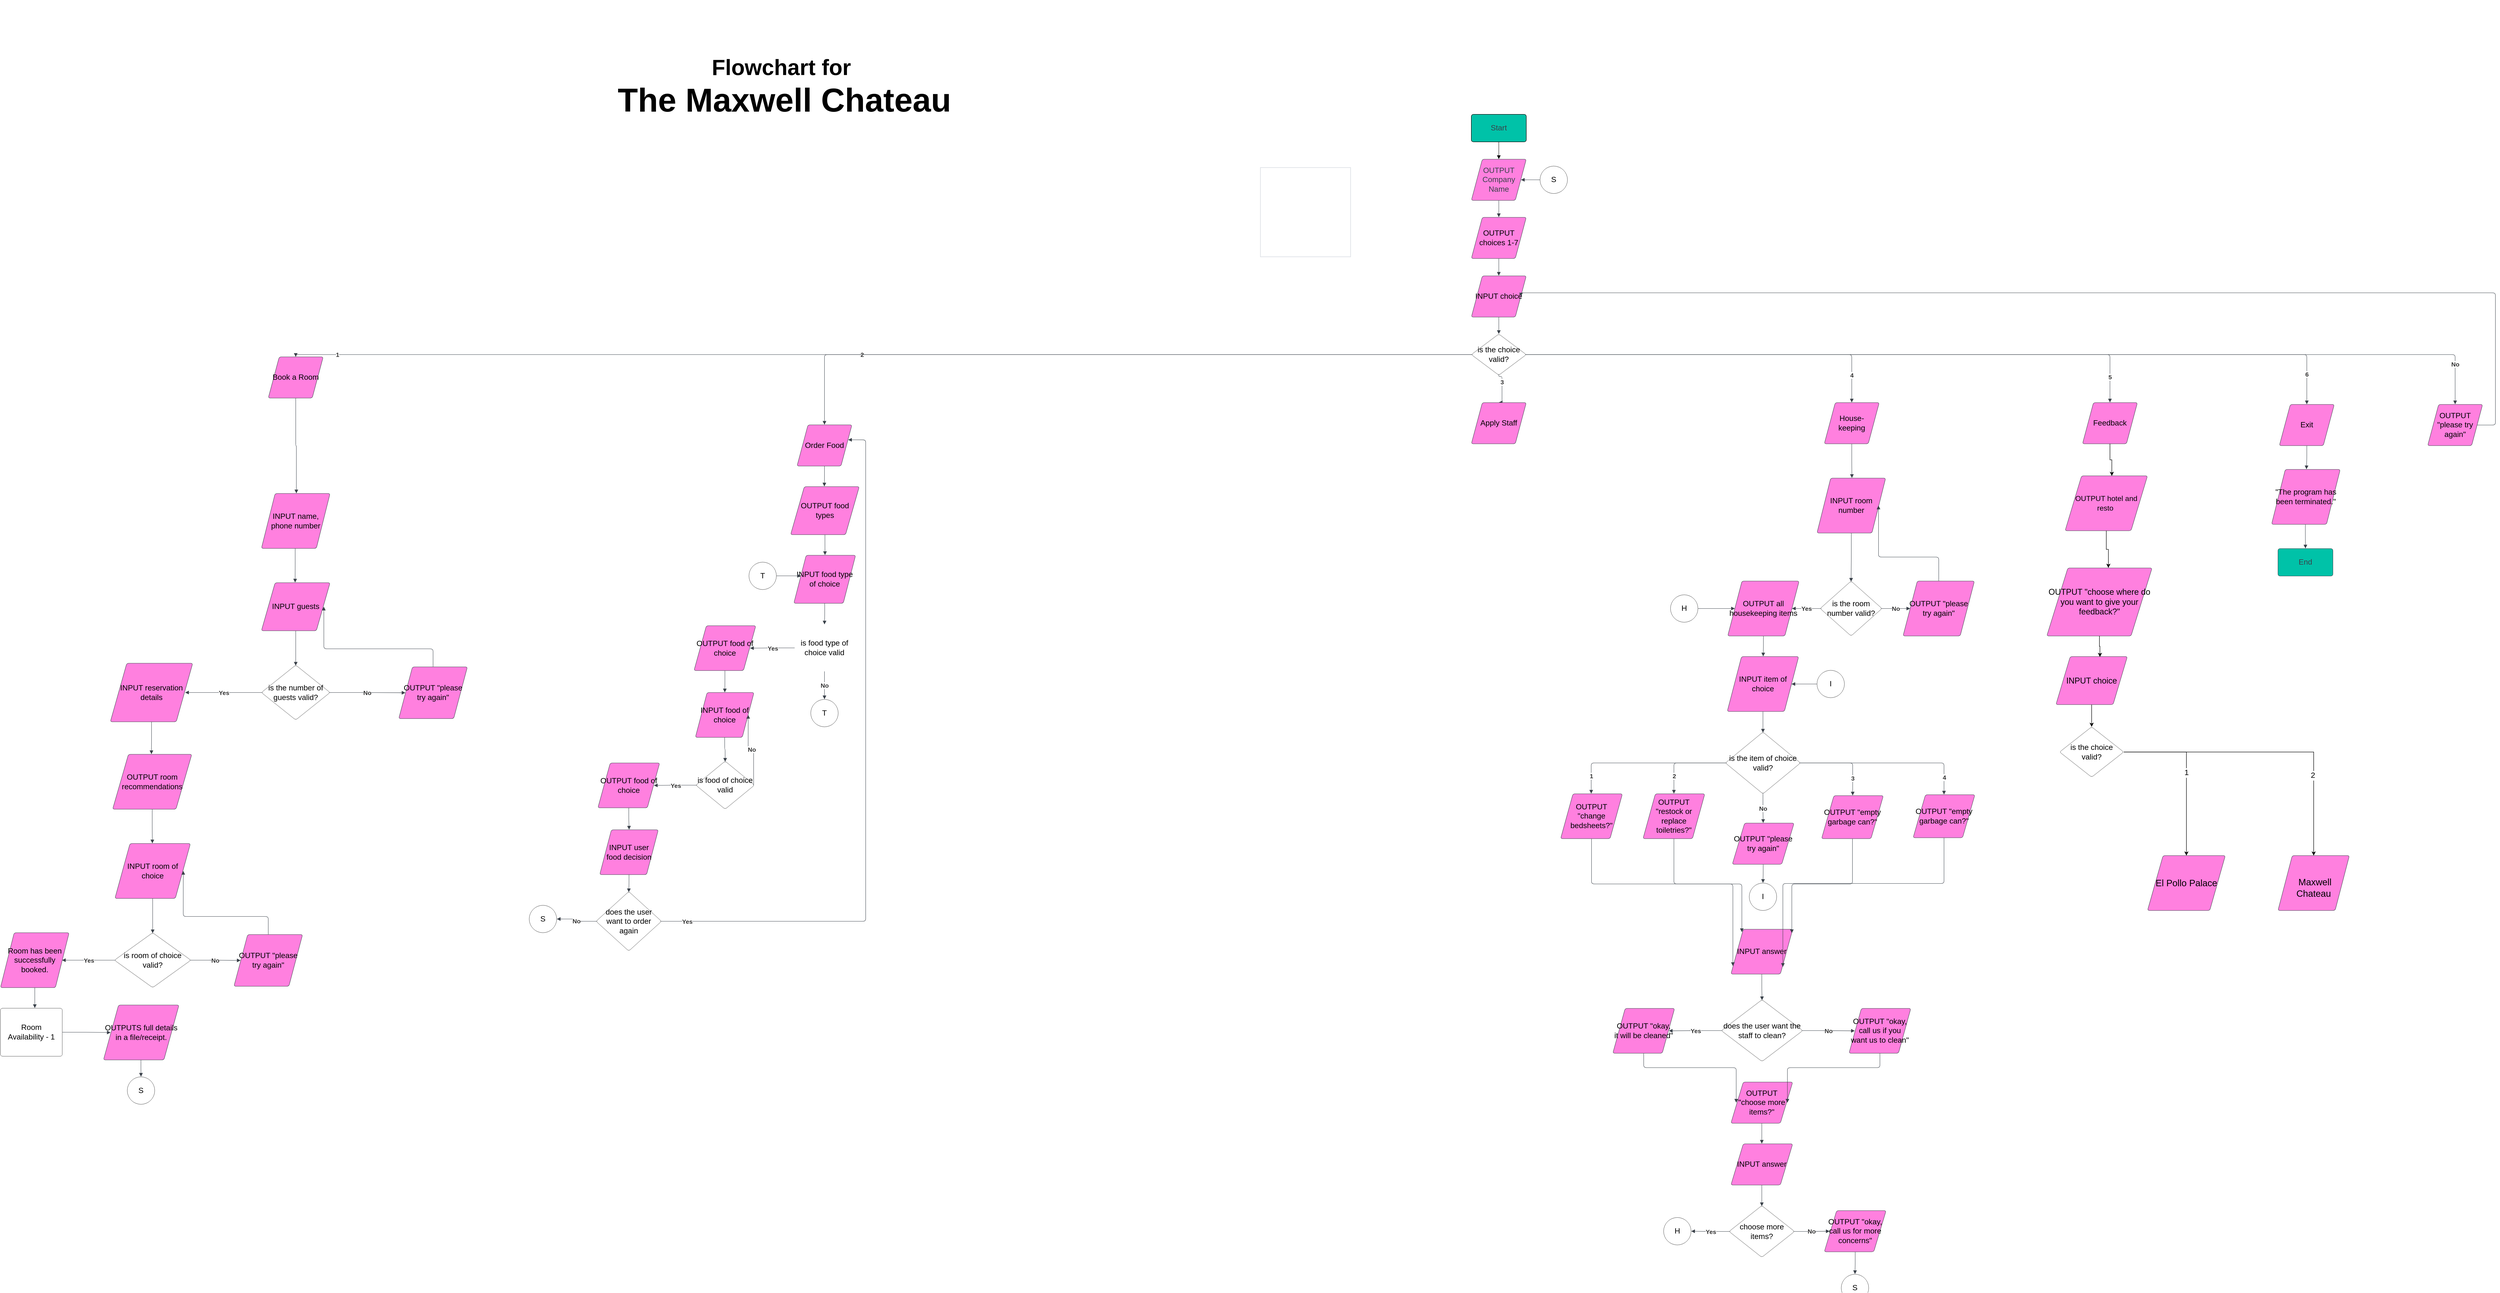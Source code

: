 <mxfile version="24.0.3" type="github">
  <diagram id="C5RBs43oDa-KdzZeNtuy" name="Page-1">
    <mxGraphModel dx="6584" dy="2027" grid="1" gridSize="10" guides="1" tooltips="1" connect="1" arrows="1" fold="1" page="1" pageScale="1" pageWidth="1169" pageHeight="827" math="0" shadow="0">
      <root>
        <mxCell id="WIyWlLk6GJQsqaUBKTNV-0" />
        <mxCell id="WIyWlLk6GJQsqaUBKTNV-1" parent="WIyWlLk6GJQsqaUBKTNV-0" />
        <mxCell id="fr6Zp4J4kDgTBB2DA1vX-0" value="&lt;b&gt;&lt;font style=&quot;font-size: 48px;&quot;&gt;&lt;font style=&quot;&quot;&gt;Flowchart for&lt;/font&gt;&lt;font style=&quot;&quot;&gt;&amp;nbsp;&lt;/font&gt;&lt;/font&gt;&lt;/b&gt;&lt;div&gt;&lt;b&gt;&lt;font style=&quot;font-size: 72px;&quot;&gt;The Maxwell Chateau&lt;/font&gt;&lt;/b&gt;&lt;/div&gt;" style="text;html=1;align=center;verticalAlign=middle;whiteSpace=wrap;rounded=0;" parent="WIyWlLk6GJQsqaUBKTNV-1" vertex="1">
          <mxGeometry x="-2485" y="-640" width="735" height="380" as="geometry" />
        </mxCell>
        <mxCell id="fr6Zp4J4kDgTBB2DA1vX-5" value="Start" style="html=1;overflow=block;blockSpacing=1;whiteSpace=wrap;fontSize=16.7;fontColor=#3a414a;spacing=3.8;strokeColor=#000000;strokeOpacity=100;fillOpacity=100;rounded=1;absoluteArcSize=1;arcSize=9;fillColor=#00c2a8;strokeWidth=1;lucidId=rr4dldM6VFlr;" parent="WIyWlLk6GJQsqaUBKTNV-1" vertex="1">
          <mxGeometry x="-617" y="-390" width="120" height="60" as="geometry" />
        </mxCell>
        <mxCell id="fr6Zp4J4kDgTBB2DA1vX-6" value="OUTPUT Company Name" style="html=1;overflow=block;blockSpacing=1;whiteSpace=wrap;shape=parallelogram;perimeter=parallelogramPerimeter;anchorPointDirection=0;fontSize=16.7;fontColor=#3a414a;spacing=9;strokeColor=#3a414a;strokeOpacity=100;fillOpacity=100;rounded=1;absoluteArcSize=1;arcSize=9;fillColor=#ff80df;strokeWidth=0.8;lucidId=rr4dJYp74jQk;" parent="WIyWlLk6GJQsqaUBKTNV-1" vertex="1">
          <mxGeometry x="-617" y="-292" width="120" height="90" as="geometry" />
        </mxCell>
        <mxCell id="fr6Zp4J4kDgTBB2DA1vX-7" value="End" style="html=1;overflow=block;blockSpacing=1;whiteSpace=wrap;fontSize=16.7;fontColor=#3a414a;spacing=3.8;strokeColor=#3a414a;strokeOpacity=100;fillOpacity=100;rounded=1;absoluteArcSize=1;arcSize=9;fillColor=#00c2a8;strokeWidth=0.8;lucidId=rr4dPUBD_OKJ;" parent="WIyWlLk6GJQsqaUBKTNV-1" vertex="1">
          <mxGeometry x="1145" y="559" width="120" height="60" as="geometry" />
        </mxCell>
        <mxCell id="fr6Zp4J4kDgTBB2DA1vX-8" value="" style="html=1;jettySize=18;whiteSpace=wrap;fontSize=13;strokeColor=#000000;strokeOpacity=100;strokeWidth=0.8;rounded=1;arcSize=12;edgeStyle=orthogonalEdgeStyle;startArrow=none;endArrow=block;endFill=1;exitX=0.5;exitY=1.006;exitPerimeter=0;entryX=0.5;entryY=-0.004;entryPerimeter=0;lucidId=rr4d2FMCqDAJ;" parent="WIyWlLk6GJQsqaUBKTNV-1" source="fr6Zp4J4kDgTBB2DA1vX-5" target="fr6Zp4J4kDgTBB2DA1vX-6" edge="1">
          <mxGeometry width="100" height="100" relative="1" as="geometry">
            <Array as="points" />
          </mxGeometry>
        </mxCell>
        <mxCell id="fr6Zp4J4kDgTBB2DA1vX-9" value="" style="html=1;jettySize=18;whiteSpace=wrap;fontSize=13;strokeColor=#3a414a;strokeOpacity=100;strokeWidth=0.8;rounded=1;arcSize=12;edgeStyle=orthogonalEdgeStyle;startArrow=none;endArrow=block;endFill=1;exitX=0.5;exitY=1.004;exitPerimeter=0;entryX=0.5;entryY=-0.004;entryPerimeter=0;lucidId=rr4d9koG9U7C;" parent="WIyWlLk6GJQsqaUBKTNV-1" source="fr6Zp4J4kDgTBB2DA1vX-6" target="fr6Zp4J4kDgTBB2DA1vX-11" edge="1">
          <mxGeometry width="100" height="100" relative="1" as="geometry">
            <Array as="points" />
          </mxGeometry>
        </mxCell>
        <mxCell id="fr6Zp4J4kDgTBB2DA1vX-10" value="" style="html=1;overflow=block;blockSpacing=1;whiteSpace=wrap;fontSize=13;spacing=0;strokeColor=#dfe3e8;strokeOpacity=100;rounded=1;absoluteArcSize=1;arcSize=0;strokeWidth=1.5;lucidId=rr4d.3fFyspz;" parent="WIyWlLk6GJQsqaUBKTNV-1" vertex="1">
          <mxGeometry x="-1078" y="-274" width="197" height="195" as="geometry" />
        </mxCell>
        <mxCell id="fr6Zp4J4kDgTBB2DA1vX-11" value="OUTPUT choices 1-7" style="html=1;overflow=block;blockSpacing=1;whiteSpace=wrap;shape=parallelogram;perimeter=parallelogramPerimeter;anchorPointDirection=0;fontSize=16.7;spacing=3.8;strokeColor=#3a414a;strokeOpacity=100;fillOpacity=100;rounded=1;absoluteArcSize=1;arcSize=9;fillColor=#ff80df;strokeWidth=0.8;lucidId=VD4dc545jsyq;" parent="WIyWlLk6GJQsqaUBKTNV-1" vertex="1">
          <mxGeometry x="-617" y="-165" width="120" height="90" as="geometry" />
        </mxCell>
        <mxCell id="fr6Zp4J4kDgTBB2DA1vX-12" value="is the choice valid?" style="html=1;overflow=block;blockSpacing=1;whiteSpace=wrap;rhombus;fontSize=16.7;spacing=3.8;rounded=1;absoluteArcSize=1;arcSize=9;strokeWidth=NaN;lucidId=YQ4drY80ysN_;" parent="WIyWlLk6GJQsqaUBKTNV-1" vertex="1">
          <mxGeometry x="-617" y="90" width="120" height="90" as="geometry" />
        </mxCell>
        <mxCell id="fr6Zp4J4kDgTBB2DA1vX-13" value="Book a Room" style="html=1;overflow=block;blockSpacing=1;whiteSpace=wrap;shape=parallelogram;perimeter=parallelogramPerimeter;anchorPointDirection=0;fontSize=16.7;spacing=3.8;strokeColor=#3a414a;strokeOpacity=100;fillOpacity=100;rounded=1;absoluteArcSize=1;arcSize=9;fillColor=#ff80df;strokeWidth=0.8;lucidId=5S4d.XPy-Nbl;" parent="WIyWlLk6GJQsqaUBKTNV-1" vertex="1">
          <mxGeometry x="-3245" y="140.0" width="120" height="90" as="geometry" />
        </mxCell>
        <mxCell id="fr6Zp4J4kDgTBB2DA1vX-14" value="Order Food" style="html=1;overflow=block;blockSpacing=1;whiteSpace=wrap;shape=parallelogram;perimeter=parallelogramPerimeter;anchorPointDirection=0;fontSize=16.7;spacing=3.8;strokeColor=#3a414a;strokeOpacity=100;fillOpacity=100;rounded=1;absoluteArcSize=1;arcSize=9;fillColor=#ff80df;strokeWidth=0.8;lucidId=3T4dZM-_F~DI;" parent="WIyWlLk6GJQsqaUBKTNV-1" vertex="1">
          <mxGeometry x="-2090" y="288.59" width="120" height="90" as="geometry" />
        </mxCell>
        <mxCell id="fr6Zp4J4kDgTBB2DA1vX-15" value="" style="html=1;jettySize=18;whiteSpace=wrap;fontSize=13.3;fontColor=#333333;fontStyle=1;strokeColor=#3a414a;strokeOpacity=100;strokeWidth=0.8;rounded=1;arcSize=12;edgeStyle=orthogonalEdgeStyle;startArrow=none;endArrow=block;endFill=1;exitX=0.5;exitY=0.988;exitPerimeter=0;entryX=0.5;entryY=-0.004;entryPerimeter=0;lucidId=YW4dXA4mPvfQ;" parent="WIyWlLk6GJQsqaUBKTNV-1" source="fr6Zp4J4kDgTBB2DA1vX-12" target="fr6Zp4J4kDgTBB2DA1vX-17" edge="1">
          <mxGeometry width="100" height="100" relative="1" as="geometry">
            <Array as="points">
              <mxPoint x="-557" y="183" />
              <mxPoint x="-550" y="183" />
              <mxPoint x="-550" y="240" />
            </Array>
          </mxGeometry>
        </mxCell>
        <mxCell id="fr6Zp4J4kDgTBB2DA1vX-16" value="3" style="text;html=1;resizable=0;labelBackgroundColor=default;align=center;verticalAlign=middle;fontStyle=1;fontColor=#333333;fontSize=13.3;" parent="fr6Zp4J4kDgTBB2DA1vX-15" vertex="1">
          <mxGeometry x="-0.4" relative="1" as="geometry" />
        </mxCell>
        <mxCell id="fr6Zp4J4kDgTBB2DA1vX-17" value="Apply Staff" style="html=1;overflow=block;blockSpacing=1;whiteSpace=wrap;shape=parallelogram;perimeter=parallelogramPerimeter;anchorPointDirection=0;fontSize=16.7;spacing=3.8;strokeColor=#3a414a;strokeOpacity=100;fillOpacity=100;rounded=1;absoluteArcSize=1;arcSize=9;fillColor=#ff80df;strokeWidth=0.8;lucidId=jY4d1oSNSLOH;" parent="WIyWlLk6GJQsqaUBKTNV-1" vertex="1">
          <mxGeometry x="-617" y="240" width="120" height="90" as="geometry" />
        </mxCell>
        <mxCell id="fr6Zp4J4kDgTBB2DA1vX-18" value="Exit" style="html=1;overflow=block;blockSpacing=1;whiteSpace=wrap;shape=parallelogram;perimeter=parallelogramPerimeter;anchorPointDirection=0;fontSize=16.7;spacing=3.8;strokeColor=#3a414a;strokeOpacity=100;fillOpacity=100;rounded=1;absoluteArcSize=1;arcSize=9;fillColor=#ff80df;strokeWidth=0.8;lucidId=D24dg.ZzTh_C;" parent="WIyWlLk6GJQsqaUBKTNV-1" vertex="1">
          <mxGeometry x="1148" y="244" width="120" height="90" as="geometry" />
        </mxCell>
        <mxCell id="fr6Zp4J4kDgTBB2DA1vX-19" value="" style="html=1;jettySize=18;whiteSpace=wrap;fontSize=13.3;fontColor=#333333;fontStyle=1;strokeColor=#3a414a;strokeOpacity=100;strokeWidth=0.8;rounded=1;arcSize=12;edgeStyle=orthogonalEdgeStyle;startArrow=none;endArrow=block;endFill=1;exitX=0.984;exitY=0.5;exitPerimeter=0;entryX=0.5;entryY=-0.004;entryPerimeter=0;lucidId=-24dcM.oyefK;" parent="WIyWlLk6GJQsqaUBKTNV-1" source="fr6Zp4J4kDgTBB2DA1vX-12" target="fr6Zp4J4kDgTBB2DA1vX-28" edge="1">
          <mxGeometry width="100" height="100" relative="1" as="geometry">
            <Array as="points">
              <mxPoint x="214" y="135" />
            </Array>
          </mxGeometry>
        </mxCell>
        <mxCell id="fr6Zp4J4kDgTBB2DA1vX-20" value="4" style="text;html=1;resizable=0;labelBackgroundColor=default;align=center;verticalAlign=middle;fontStyle=1;fontColor=#333333;fontSize=13.3;" parent="fr6Zp4J4kDgTBB2DA1vX-19" vertex="1">
          <mxGeometry x="0.853" relative="1" as="geometry" />
        </mxCell>
        <mxCell id="fr6Zp4J4kDgTBB2DA1vX-21" value="" style="html=1;jettySize=18;whiteSpace=wrap;fontSize=13.3;fontColor=#333333;fontStyle=1;strokeColor=#3a414a;strokeOpacity=100;strokeWidth=0.8;rounded=1;arcSize=12;edgeStyle=orthogonalEdgeStyle;startArrow=none;endArrow=block;endFill=1;exitX=0.016;exitY=0.5;exitPerimeter=0;entryX=0.5;entryY=-0.004;entryPerimeter=0;lucidId=544dxC-d55az;" parent="WIyWlLk6GJQsqaUBKTNV-1" source="fr6Zp4J4kDgTBB2DA1vX-12" target="fr6Zp4J4kDgTBB2DA1vX-14" edge="1">
          <mxGeometry width="100" height="100" relative="1" as="geometry">
            <Array as="points" />
          </mxGeometry>
        </mxCell>
        <mxCell id="fr6Zp4J4kDgTBB2DA1vX-22" value="2" style="text;html=1;resizable=0;labelBackgroundColor=default;align=center;verticalAlign=middle;fontStyle=1;fontColor=#333333;fontSize=13.3;" parent="fr6Zp4J4kDgTBB2DA1vX-21" vertex="1">
          <mxGeometry x="0.701" relative="1" as="geometry" />
        </mxCell>
        <mxCell id="fr6Zp4J4kDgTBB2DA1vX-23" value="" style="html=1;jettySize=18;whiteSpace=wrap;fontSize=13.3;fontColor=#333333;fontStyle=1;strokeColor=#3a414a;strokeOpacity=100;strokeWidth=0.8;rounded=1;arcSize=12;edgeStyle=orthogonalEdgeStyle;startArrow=none;endArrow=block;endFill=1;exitX=0.016;exitY=0.5;exitPerimeter=0;entryX=0.5;entryY=0;lucidId=k54deUb7gBNt;entryDx=0;entryDy=0;" parent="WIyWlLk6GJQsqaUBKTNV-1" source="fr6Zp4J4kDgTBB2DA1vX-12" target="fr6Zp4J4kDgTBB2DA1vX-13" edge="1">
          <mxGeometry width="100" height="100" relative="1" as="geometry">
            <Array as="points">
              <mxPoint x="-3185" y="135" />
            </Array>
          </mxGeometry>
        </mxCell>
        <mxCell id="fr6Zp4J4kDgTBB2DA1vX-24" value="1" style="text;html=1;resizable=0;labelBackgroundColor=default;align=center;verticalAlign=middle;fontStyle=1;fontColor=#333333;fontSize=13.3;" parent="fr6Zp4J4kDgTBB2DA1vX-23" vertex="1">
          <mxGeometry x="0.926" relative="1" as="geometry" />
        </mxCell>
        <mxCell id="fr6Zp4J4kDgTBB2DA1vX-25" value="&quot;The program has been terminated.&quot;" style="html=1;overflow=block;blockSpacing=1;whiteSpace=wrap;shape=parallelogram;perimeter=parallelogramPerimeter;anchorPointDirection=0;fontSize=16.7;spacing=3.8;strokeColor=#3a414a;strokeOpacity=100;fillOpacity=100;rounded=1;absoluteArcSize=1;arcSize=9;fillColor=#ff80df;strokeWidth=0.8;lucidId=n64d3ymG4x3u;" parent="WIyWlLk6GJQsqaUBKTNV-1" vertex="1">
          <mxGeometry x="1131" y="386" width="150" height="120" as="geometry" />
        </mxCell>
        <mxCell id="fr6Zp4J4kDgTBB2DA1vX-26" value="" style="html=1;jettySize=18;whiteSpace=wrap;fontSize=13;strokeColor=#3a414a;strokeOpacity=100;strokeWidth=0.8;rounded=1;arcSize=12;edgeStyle=orthogonalEdgeStyle;startArrow=none;endArrow=block;endFill=1;exitX=0.492;exitY=1.003;exitPerimeter=0;entryX=0.5;entryY=-0.006;entryPerimeter=0;lucidId=H64dyCJtoq.5;" parent="WIyWlLk6GJQsqaUBKTNV-1" source="fr6Zp4J4kDgTBB2DA1vX-25" target="fr6Zp4J4kDgTBB2DA1vX-7" edge="1">
          <mxGeometry width="100" height="100" relative="1" as="geometry">
            <Array as="points" />
          </mxGeometry>
        </mxCell>
        <mxCell id="fr6Zp4J4kDgTBB2DA1vX-27" value="" style="html=1;jettySize=18;whiteSpace=wrap;fontSize=13;strokeColor=#3a414a;strokeOpacity=100;strokeWidth=0.8;rounded=1;arcSize=12;edgeStyle=orthogonalEdgeStyle;startArrow=none;endArrow=block;endFill=1;exitX=0.5;exitY=1.004;exitPerimeter=0;entryX=0.508;entryY=-0.003;entryPerimeter=0;lucidId=RU5deoj77KYH;" parent="WIyWlLk6GJQsqaUBKTNV-1" source="fr6Zp4J4kDgTBB2DA1vX-18" target="fr6Zp4J4kDgTBB2DA1vX-25" edge="1">
          <mxGeometry width="100" height="100" relative="1" as="geometry">
            <Array as="points" />
          </mxGeometry>
        </mxCell>
        <mxCell id="fr6Zp4J4kDgTBB2DA1vX-28" value="House-&#xa;keeping" style="html=1;overflow=block;blockSpacing=1;whiteSpace=wrap;shape=parallelogram;perimeter=parallelogramPerimeter;anchorPointDirection=0;fontSize=16.7;spacing=3.8;strokeColor=#3a414a;strokeOpacity=100;fillOpacity=100;rounded=1;absoluteArcSize=1;arcSize=9;fillColor=#ff80df;strokeWidth=0.8;lucidId=gvBfBff4BDN_;" parent="WIyWlLk6GJQsqaUBKTNV-1" vertex="1">
          <mxGeometry x="154" y="240" width="120" height="90" as="geometry" />
        </mxCell>
        <mxCell id="fr6Zp4J4kDgTBB2DA1vX-29" value="" style="html=1;jettySize=18;whiteSpace=wrap;fontSize=13.3;fontColor=#333333;fontStyle=1;strokeColor=#3a414a;strokeOpacity=100;strokeWidth=0.8;rounded=1;arcSize=12;edgeStyle=orthogonalEdgeStyle;startArrow=none;endArrow=block;endFill=1;exitX=0.984;exitY=0.5;exitPerimeter=0;entryX=0.5;entryY=-0.004;entryPerimeter=0;lucidId=_vBfmU__1XSu;" parent="WIyWlLk6GJQsqaUBKTNV-1" source="fr6Zp4J4kDgTBB2DA1vX-12" target="fr6Zp4J4kDgTBB2DA1vX-18" edge="1">
          <mxGeometry width="100" height="100" relative="1" as="geometry">
            <Array as="points" />
          </mxGeometry>
        </mxCell>
        <mxCell id="fr6Zp4J4kDgTBB2DA1vX-30" value="6" style="text;html=1;resizable=0;labelBackgroundColor=default;align=center;verticalAlign=middle;fontStyle=1;fontColor=#333333;fontSize=13.3;" parent="fr6Zp4J4kDgTBB2DA1vX-29" vertex="1">
          <mxGeometry x="0.927" relative="1" as="geometry" />
        </mxCell>
        <mxCell id="fr6Zp4J4kDgTBB2DA1vX-31" value="" style="html=1;jettySize=18;whiteSpace=wrap;fontSize=13;strokeColor=#3a414a;strokeOpacity=100;strokeWidth=0.8;rounded=1;arcSize=12;edgeStyle=orthogonalEdgeStyle;startArrow=none;endArrow=block;endFill=1;exitX=0.5;exitY=1.004;exitPerimeter=0;entryX=0.509;entryY=-0.003;entryPerimeter=0;lucidId=DDBfVTI.iJqp;" parent="WIyWlLk6GJQsqaUBKTNV-1" source="fr6Zp4J4kDgTBB2DA1vX-13" target="fr6Zp4J4kDgTBB2DA1vX-32" edge="1">
          <mxGeometry width="100" height="100" relative="1" as="geometry">
            <Array as="points" />
          </mxGeometry>
        </mxCell>
        <mxCell id="fr6Zp4J4kDgTBB2DA1vX-32" value="INPUT name, phone number" style="html=1;overflow=block;blockSpacing=1;whiteSpace=wrap;shape=parallelogram;perimeter=parallelogramPerimeter;anchorPointDirection=0;fontSize=16.7;spacing=3.8;strokeColor=#3a414a;strokeOpacity=100;fillOpacity=100;rounded=1;absoluteArcSize=1;arcSize=9;fillColor=#ff80df;strokeWidth=0.8;lucidId=.DBfbjLe~VoK;" parent="WIyWlLk6GJQsqaUBKTNV-1" vertex="1">
          <mxGeometry x="-3260" y="438.59" width="150" height="120" as="geometry" />
        </mxCell>
        <mxCell id="fr6Zp4J4kDgTBB2DA1vX-33" value="" style="html=1;jettySize=18;whiteSpace=wrap;fontSize=13;strokeColor=#3a414a;strokeOpacity=100;strokeWidth=0.8;rounded=1;arcSize=12;edgeStyle=orthogonalEdgeStyle;startArrow=none;endArrow=block;endFill=1;exitX=0.492;exitY=1.003;exitPerimeter=0;entryX=0.491;entryY=-0.004;entryPerimeter=0;lucidId=-IBfJ37K~~-6;" parent="WIyWlLk6GJQsqaUBKTNV-1" source="fr6Zp4J4kDgTBB2DA1vX-32" target="fr6Zp4J4kDgTBB2DA1vX-34" edge="1">
          <mxGeometry width="100" height="100" relative="1" as="geometry">
            <Array as="points" />
          </mxGeometry>
        </mxCell>
        <mxCell id="fr6Zp4J4kDgTBB2DA1vX-34" value="INPUT guests" style="html=1;overflow=block;blockSpacing=1;whiteSpace=wrap;shape=parallelogram;perimeter=parallelogramPerimeter;anchorPointDirection=0;fontSize=16.7;spacing=3.8;strokeColor=#3a414a;strokeOpacity=100;fillOpacity=100;rounded=1;absoluteArcSize=1;arcSize=9;fillColor=#ff80df;strokeWidth=0.8;lucidId=_IBffU.3FARN;" parent="WIyWlLk6GJQsqaUBKTNV-1" vertex="1">
          <mxGeometry x="-3260" y="633.59" width="150" height="105" as="geometry" />
        </mxCell>
        <mxCell id="fr6Zp4J4kDgTBB2DA1vX-35" value="" style="html=1;jettySize=18;whiteSpace=wrap;fontSize=13;strokeColor=#3a414a;strokeOpacity=100;strokeWidth=0.8;rounded=1;arcSize=12;edgeStyle=orthogonalEdgeStyle;startArrow=none;endArrow=block;endFill=1;exitX=0.5;exitY=1.004;exitPerimeter=0;entryX=0.5;entryY=0.01;entryPerimeter=0;lucidId=PMBfM9fcOzz6;" parent="WIyWlLk6GJQsqaUBKTNV-1" source="fr6Zp4J4kDgTBB2DA1vX-34" target="fr6Zp4J4kDgTBB2DA1vX-36" edge="1">
          <mxGeometry width="100" height="100" relative="1" as="geometry">
            <Array as="points" />
          </mxGeometry>
        </mxCell>
        <mxCell id="fr6Zp4J4kDgTBB2DA1vX-36" value="is the number of guests valid?" style="html=1;overflow=block;blockSpacing=1;whiteSpace=wrap;rhombus;fontSize=16.7;spacing=3.8;rounded=1;absoluteArcSize=1;arcSize=9;strokeWidth=NaN;lucidId=QMBfPcYTiosy;" parent="WIyWlLk6GJQsqaUBKTNV-1" vertex="1">
          <mxGeometry x="-3260" y="813.59" width="150" height="120" as="geometry" />
        </mxCell>
        <mxCell id="fr6Zp4J4kDgTBB2DA1vX-37" value="" style="html=1;jettySize=18;whiteSpace=wrap;fontSize=13.3;fontColor=#333333;fontStyle=1;strokeColor=#3a414a;strokeOpacity=100;strokeWidth=0.8;rounded=1;arcSize=12;edgeStyle=orthogonalEdgeStyle;startArrow=none;endArrow=block;endFill=1;exitX=0.012;exitY=0.5;exitPerimeter=0;entryX=0.908;entryY=0.5;entryPerimeter=0;lucidId=hQBfeg_kJ0mE;" parent="WIyWlLk6GJQsqaUBKTNV-1" source="fr6Zp4J4kDgTBB2DA1vX-36" target="fr6Zp4J4kDgTBB2DA1vX-39" edge="1">
          <mxGeometry width="100" height="100" relative="1" as="geometry">
            <Array as="points" />
          </mxGeometry>
        </mxCell>
        <mxCell id="fr6Zp4J4kDgTBB2DA1vX-38" value="Yes" style="text;html=1;resizable=0;labelBackgroundColor=default;align=center;verticalAlign=middle;fontStyle=1;fontColor=#333333;fontSize=13.3;" parent="fr6Zp4J4kDgTBB2DA1vX-37" vertex="1">
          <mxGeometry relative="1" as="geometry" />
        </mxCell>
        <mxCell id="fr6Zp4J4kDgTBB2DA1vX-39" value="INPUT reservation details" style="html=1;overflow=block;blockSpacing=1;whiteSpace=wrap;shape=parallelogram;perimeter=parallelogramPerimeter;anchorPointDirection=0;fontSize=16.7;spacing=3.8;strokeColor=#3a414a;strokeOpacity=100;fillOpacity=100;rounded=1;absoluteArcSize=1;arcSize=9;fillColor=#ff80df;strokeWidth=0.8;lucidId=jQBfUBHeJE15;" parent="WIyWlLk6GJQsqaUBKTNV-1" vertex="1">
          <mxGeometry x="-3590" y="809.59" width="180" height="128" as="geometry" />
        </mxCell>
        <mxCell id="fr6Zp4J4kDgTBB2DA1vX-40" value="" style="html=1;jettySize=18;whiteSpace=wrap;fontSize=13;strokeColor=#3a414a;strokeOpacity=100;strokeWidth=0.8;rounded=1;arcSize=12;edgeStyle=orthogonalEdgeStyle;startArrow=none;endArrow=block;endFill=1;exitX=0.5;exitY=1.003;exitPerimeter=0;entryX=0.49;entryY=-0.003;entryPerimeter=0;lucidId=MTBfAHkEuwZ3;" parent="WIyWlLk6GJQsqaUBKTNV-1" source="fr6Zp4J4kDgTBB2DA1vX-39" target="fr6Zp4J4kDgTBB2DA1vX-41" edge="1">
          <mxGeometry width="100" height="100" relative="1" as="geometry">
            <Array as="points" />
          </mxGeometry>
        </mxCell>
        <mxCell id="fr6Zp4J4kDgTBB2DA1vX-41" value="OUTPUT room recommendations  " style="html=1;overflow=block;blockSpacing=1;whiteSpace=wrap;shape=parallelogram;perimeter=parallelogramPerimeter;anchorPointDirection=0;fontSize=16.7;spacing=3.8;strokeColor=#3a414a;strokeOpacity=100;fillOpacity=100;rounded=1;absoluteArcSize=1;arcSize=9;fillColor=#ff80df;strokeWidth=0.8;lucidId=_UBfgfVL1gmM;" parent="WIyWlLk6GJQsqaUBKTNV-1" vertex="1">
          <mxGeometry x="-3585" y="1008.59" width="173" height="120" as="geometry" />
        </mxCell>
        <mxCell id="fr6Zp4J4kDgTBB2DA1vX-42" value="" style="html=1;jettySize=18;whiteSpace=wrap;fontSize=13;strokeColor=#3a414a;strokeOpacity=100;strokeWidth=0.8;rounded=1;arcSize=12;edgeStyle=orthogonalEdgeStyle;startArrow=none;endArrow=block;endFill=1;exitX=0.5;exitY=1.003;exitPerimeter=0;entryX=0.496;entryY=-0.003;entryPerimeter=0;lucidId=aXBfS48EmTSD;" parent="WIyWlLk6GJQsqaUBKTNV-1" source="fr6Zp4J4kDgTBB2DA1vX-41" target="fr6Zp4J4kDgTBB2DA1vX-43" edge="1">
          <mxGeometry width="100" height="100" relative="1" as="geometry">
            <Array as="points" />
          </mxGeometry>
        </mxCell>
        <mxCell id="fr6Zp4J4kDgTBB2DA1vX-43" value="INPUT room of choice" style="html=1;overflow=block;blockSpacing=1;whiteSpace=wrap;shape=parallelogram;perimeter=parallelogramPerimeter;anchorPointDirection=0;fontSize=16.7;spacing=3.8;strokeColor=#3a414a;strokeOpacity=100;fillOpacity=100;rounded=1;absoluteArcSize=1;arcSize=9;fillColor=#ff80df;strokeWidth=0.8;lucidId=bXBfV4~jAbKO;" parent="WIyWlLk6GJQsqaUBKTNV-1" vertex="1">
          <mxGeometry x="-3580" y="1203.59" width="165" height="120" as="geometry" />
        </mxCell>
        <mxCell id="fr6Zp4J4kDgTBB2DA1vX-44" value="" style="html=1;jettySize=18;whiteSpace=wrap;fontSize=13;strokeColor=#3a414a;strokeOpacity=100;strokeWidth=0.8;rounded=1;arcSize=12;edgeStyle=orthogonalEdgeStyle;startArrow=none;endArrow=block;endFill=1;exitX=0.5;exitY=1.003;exitPerimeter=0;entryX=0.5;entryY=0.009;entryPerimeter=0;lucidId=OYBfHnxRMO23;" parent="WIyWlLk6GJQsqaUBKTNV-1" source="fr6Zp4J4kDgTBB2DA1vX-43" target="fr6Zp4J4kDgTBB2DA1vX-45" edge="1">
          <mxGeometry width="100" height="100" relative="1" as="geometry">
            <Array as="points" />
          </mxGeometry>
        </mxCell>
        <mxCell id="fr6Zp4J4kDgTBB2DA1vX-45" value="is room of choice valid?" style="html=1;overflow=block;blockSpacing=1;whiteSpace=wrap;rhombus;fontSize=16.7;spacing=3.8;rounded=1;absoluteArcSize=1;arcSize=9;strokeWidth=NaN;lucidId=PYBfmjSSbYPz;" parent="WIyWlLk6GJQsqaUBKTNV-1" vertex="1">
          <mxGeometry x="-3581" y="1398.59" width="167" height="120" as="geometry" />
        </mxCell>
        <mxCell id="fr6Zp4J4kDgTBB2DA1vX-46" value="" style="html=1;jettySize=18;whiteSpace=wrap;fontSize=13.3;fontColor=#333333;fontStyle=1;strokeColor=#3a414a;strokeOpacity=100;strokeWidth=0.8;rounded=1;arcSize=12;edgeStyle=orthogonalEdgeStyle;startArrow=none;endArrow=block;endFill=1;exitX=0.012;exitY=0.5;exitPerimeter=0;entryX=0.896;entryY=0.5;entryPerimeter=0;lucidId=iZBfiL4GSvEv;" parent="WIyWlLk6GJQsqaUBKTNV-1" source="fr6Zp4J4kDgTBB2DA1vX-45" target="fr6Zp4J4kDgTBB2DA1vX-48" edge="1">
          <mxGeometry width="100" height="100" relative="1" as="geometry">
            <Array as="points" />
          </mxGeometry>
        </mxCell>
        <mxCell id="fr6Zp4J4kDgTBB2DA1vX-47" value="Yes" style="text;html=1;resizable=0;labelBackgroundColor=default;align=center;verticalAlign=middle;fontStyle=1;fontColor=#333333;fontSize=13.3;" parent="fr6Zp4J4kDgTBB2DA1vX-46" vertex="1">
          <mxGeometry relative="1" as="geometry" />
        </mxCell>
        <mxCell id="fr6Zp4J4kDgTBB2DA1vX-48" value="Room has been successfully booked." style="html=1;overflow=block;blockSpacing=1;whiteSpace=wrap;shape=parallelogram;perimeter=parallelogramPerimeter;anchorPointDirection=0;fontSize=16.7;spacing=3.8;strokeColor=#3a414a;strokeOpacity=100;fillOpacity=100;rounded=1;absoluteArcSize=1;arcSize=9;fillColor=#ff80df;strokeWidth=0.8;lucidId=KZBfASUfLxQ7;" parent="WIyWlLk6GJQsqaUBKTNV-1" vertex="1">
          <mxGeometry x="-3830" y="1398.59" width="150" height="120" as="geometry" />
        </mxCell>
        <mxCell id="fr6Zp4J4kDgTBB2DA1vX-49" value="OUTPUTS full details in a file/receipt." style="html=1;overflow=block;blockSpacing=1;whiteSpace=wrap;shape=parallelogram;perimeter=parallelogramPerimeter;anchorPointDirection=0;fontSize=16.7;spacing=3.8;strokeColor=#3a414a;strokeOpacity=100;fillOpacity=100;rounded=1;absoluteArcSize=1;arcSize=9;fillColor=#ff80df;strokeWidth=0.8;lucidId=p0BfBBiuCRcG;" parent="WIyWlLk6GJQsqaUBKTNV-1" vertex="1">
          <mxGeometry x="-3605" y="1556.59" width="165" height="120" as="geometry" />
        </mxCell>
        <mxCell id="fr6Zp4J4kDgTBB2DA1vX-50" value="" style="html=1;jettySize=18;whiteSpace=wrap;fontSize=13.3;fontColor=#333333;fontStyle=1;strokeColor=#3a414a;strokeOpacity=100;strokeWidth=0.8;rounded=1;arcSize=12;edgeStyle=orthogonalEdgeStyle;startArrow=none;endArrow=block;endFill=1;exitX=0.988;exitY=0.5;exitPerimeter=0;entryX=0.097;entryY=0.5;entryPerimeter=0;lucidId=R0BfJch6Im3d;" parent="WIyWlLk6GJQsqaUBKTNV-1" source="fr6Zp4J4kDgTBB2DA1vX-45" target="fr6Zp4J4kDgTBB2DA1vX-158" edge="1">
          <mxGeometry width="100" height="100" relative="1" as="geometry">
            <Array as="points" />
          </mxGeometry>
        </mxCell>
        <mxCell id="fr6Zp4J4kDgTBB2DA1vX-51" value="No" style="text;html=1;resizable=0;labelBackgroundColor=default;align=center;verticalAlign=middle;fontStyle=1;fontColor=#333333;fontSize=13.3;" parent="fr6Zp4J4kDgTBB2DA1vX-50" vertex="1">
          <mxGeometry relative="1" as="geometry" />
        </mxCell>
        <mxCell id="fr6Zp4J4kDgTBB2DA1vX-52" value="" style="html=1;jettySize=18;whiteSpace=wrap;fontSize=13;strokeColor=#3a414a;strokeOpacity=100;strokeWidth=0.8;rounded=1;arcSize=12;edgeStyle=orthogonalEdgeStyle;startArrow=none;endArrow=block;endFill=1;exitX=0.5;exitY=1.004;exitPerimeter=0;entryX=0.509;entryY=-0.003;entryPerimeter=0;lucidId=U8CffuirxULD;" parent="WIyWlLk6GJQsqaUBKTNV-1" source="fr6Zp4J4kDgTBB2DA1vX-28" target="fr6Zp4J4kDgTBB2DA1vX-53" edge="1">
          <mxGeometry width="100" height="100" relative="1" as="geometry">
            <Array as="points" />
          </mxGeometry>
        </mxCell>
        <mxCell id="fr6Zp4J4kDgTBB2DA1vX-53" value="INPUT room number" style="html=1;overflow=block;blockSpacing=1;whiteSpace=wrap;shape=parallelogram;perimeter=parallelogramPerimeter;anchorPointDirection=0;fontSize=16.7;spacing=3.8;strokeColor=#3a414a;strokeOpacity=100;fillOpacity=100;rounded=1;absoluteArcSize=1;arcSize=9;fillColor=#ff80df;strokeWidth=0.8;lucidId=-8CfGQDBl~VP;" parent="WIyWlLk6GJQsqaUBKTNV-1" vertex="1">
          <mxGeometry x="138" y="405" width="150" height="120" as="geometry" />
        </mxCell>
        <mxCell id="fr6Zp4J4kDgTBB2DA1vX-54" value="" style="html=1;jettySize=18;whiteSpace=wrap;fontSize=13;strokeColor=#3a414a;strokeOpacity=100;strokeWidth=0.8;rounded=1;arcSize=12;edgeStyle=orthogonalEdgeStyle;startArrow=none;endArrow=block;endFill=1;exitX=0.5;exitY=1.003;exitPerimeter=0;entryX=0.5;entryY=0.011;entryPerimeter=0;lucidId=_-CfCg-4GNyY;" parent="WIyWlLk6GJQsqaUBKTNV-1" source="fr6Zp4J4kDgTBB2DA1vX-53" target="fr6Zp4J4kDgTBB2DA1vX-55" edge="1">
          <mxGeometry width="100" height="100" relative="1" as="geometry">
            <Array as="points" />
          </mxGeometry>
        </mxCell>
        <mxCell id="fr6Zp4J4kDgTBB2DA1vX-55" value="is the room number valid?" style="html=1;overflow=block;blockSpacing=1;whiteSpace=wrap;rhombus;fontSize=16.7;spacing=3.8;rounded=1;absoluteArcSize=1;arcSize=9;strokeWidth=NaN;lucidId=.-Cfxs2mi-01;" parent="WIyWlLk6GJQsqaUBKTNV-1" vertex="1">
          <mxGeometry x="145" y="630" width="135" height="120" as="geometry" />
        </mxCell>
        <mxCell id="fr6Zp4J4kDgTBB2DA1vX-56" value="" style="html=1;jettySize=18;whiteSpace=wrap;fontSize=13.3;fontColor=#333333;fontStyle=1;strokeColor=#3a414a;strokeOpacity=100;strokeWidth=0.8;rounded=1;arcSize=12;edgeStyle=orthogonalEdgeStyle;startArrow=none;endArrow=block;endFill=1;exitX=0.012;exitY=0.5;exitPerimeter=0;entryX=0.9;entryY=0.5;entryPerimeter=0;lucidId=Z~Cf7bNeCqhv;" parent="WIyWlLk6GJQsqaUBKTNV-1" source="fr6Zp4J4kDgTBB2DA1vX-55" target="fr6Zp4J4kDgTBB2DA1vX-58" edge="1">
          <mxGeometry width="100" height="100" relative="1" as="geometry">
            <Array as="points" />
          </mxGeometry>
        </mxCell>
        <mxCell id="fr6Zp4J4kDgTBB2DA1vX-57" value="Yes" style="text;html=1;resizable=0;labelBackgroundColor=default;align=center;verticalAlign=middle;fontStyle=1;fontColor=#333333;fontSize=13.3;" parent="fr6Zp4J4kDgTBB2DA1vX-56" vertex="1">
          <mxGeometry relative="1" as="geometry" />
        </mxCell>
        <mxCell id="fr6Zp4J4kDgTBB2DA1vX-58" value="OUTPUT all housekeeping items" style="html=1;overflow=block;blockSpacing=1;whiteSpace=wrap;shape=parallelogram;perimeter=parallelogramPerimeter;anchorPointDirection=0;fontSize=16.7;spacing=3.8;strokeColor=#3a414a;strokeOpacity=100;fillOpacity=100;rounded=1;absoluteArcSize=1;arcSize=9;fillColor=#ff80df;strokeWidth=0.8;lucidId=faDff6~1Nt17;" parent="WIyWlLk6GJQsqaUBKTNV-1" vertex="1">
          <mxGeometry x="-57" y="630" width="156" height="120" as="geometry" />
        </mxCell>
        <mxCell id="fr6Zp4J4kDgTBB2DA1vX-59" value="" style="html=1;jettySize=18;whiteSpace=wrap;fontSize=13.3;fontColor=#333333;fontStyle=1;strokeColor=#3a414a;strokeOpacity=100;strokeWidth=0.8;rounded=1;arcSize=12;edgeStyle=orthogonalEdgeStyle;startArrow=none;endArrow=block;endFill=1;exitX=0.988;exitY=0.5;exitPerimeter=0;entryX=0.1;entryY=0.5;entryPerimeter=0;lucidId=8cDfbe-2pBFW;" parent="WIyWlLk6GJQsqaUBKTNV-1" source="fr6Zp4J4kDgTBB2DA1vX-55" target="fr6Zp4J4kDgTBB2DA1vX-99" edge="1">
          <mxGeometry width="100" height="100" relative="1" as="geometry">
            <Array as="points" />
          </mxGeometry>
        </mxCell>
        <mxCell id="fr6Zp4J4kDgTBB2DA1vX-60" value="No" style="text;html=1;resizable=0;labelBackgroundColor=default;align=center;verticalAlign=middle;fontStyle=1;fontColor=#333333;fontSize=13.3;" parent="fr6Zp4J4kDgTBB2DA1vX-59" vertex="1">
          <mxGeometry relative="1" as="geometry" />
        </mxCell>
        <mxCell id="fr6Zp4J4kDgTBB2DA1vX-61" value="" style="html=1;jettySize=18;whiteSpace=wrap;fontSize=13;strokeColor=#3a414a;strokeOpacity=100;strokeWidth=0.8;rounded=1;arcSize=12;edgeStyle=orthogonalEdgeStyle;startArrow=none;endArrow=block;endFill=1;exitX=0.496;exitY=1.003;exitPerimeter=0;entryX=0.5;entryY=-0.006;entryPerimeter=0;lucidId=SeDfL_7Jvaf2;" parent="WIyWlLk6GJQsqaUBKTNV-1" source="fr6Zp4J4kDgTBB2DA1vX-49" target="fr6Zp4J4kDgTBB2DA1vX-62" edge="1">
          <mxGeometry width="100" height="100" relative="1" as="geometry">
            <Array as="points" />
          </mxGeometry>
        </mxCell>
        <mxCell id="fr6Zp4J4kDgTBB2DA1vX-62" value="S" style="html=1;overflow=block;blockSpacing=1;whiteSpace=wrap;ellipse;fontSize=16.7;spacing=3.8;rounded=1;absoluteArcSize=1;arcSize=9;strokeWidth=NaN;lucidId=TeDfRItsGduu;" parent="WIyWlLk6GJQsqaUBKTNV-1" vertex="1">
          <mxGeometry x="-3553" y="1713.59" width="60" height="60" as="geometry" />
        </mxCell>
        <mxCell id="fr6Zp4J4kDgTBB2DA1vX-63" value="S" style="html=1;overflow=block;blockSpacing=1;whiteSpace=wrap;ellipse;fontSize=16.7;spacing=3.8;rounded=1;absoluteArcSize=1;arcSize=9;strokeWidth=NaN;lucidId=dPEf.7GAn6HV;" parent="WIyWlLk6GJQsqaUBKTNV-1" vertex="1">
          <mxGeometry x="-467" y="-277" width="60" height="60" as="geometry" />
        </mxCell>
        <mxCell id="fr6Zp4J4kDgTBB2DA1vX-64" value="" style="html=1;jettySize=18;whiteSpace=wrap;fontSize=13;strokeColor=#3a414a;strokeOpacity=100;strokeWidth=0.8;rounded=1;arcSize=12;edgeStyle=orthogonalEdgeStyle;startArrow=none;endArrow=block;endFill=1;exitX=-0.006;exitY=0.5;exitPerimeter=0;entryX=0.903;entryY=0.5;entryPerimeter=0;lucidId=QPEfWD4lMZ1m;" parent="WIyWlLk6GJQsqaUBKTNV-1" source="fr6Zp4J4kDgTBB2DA1vX-63" target="fr6Zp4J4kDgTBB2DA1vX-6" edge="1">
          <mxGeometry width="100" height="100" relative="1" as="geometry">
            <Array as="points" />
          </mxGeometry>
        </mxCell>
        <mxCell id="fr6Zp4J4kDgTBB2DA1vX-65" value="" style="html=1;jettySize=18;whiteSpace=wrap;fontSize=13;strokeColor=#3a414a;strokeOpacity=100;strokeWidth=0.8;rounded=1;arcSize=12;edgeStyle=orthogonalEdgeStyle;startArrow=none;endArrow=block;endFill=1;exitX=0.5;exitY=1.004;exitPerimeter=0;entryX=0.491;entryY=-0.004;entryPerimeter=0;lucidId=ZLWf~4if5-wI;" parent="WIyWlLk6GJQsqaUBKTNV-1" source="fr6Zp4J4kDgTBB2DA1vX-14" target="fr6Zp4J4kDgTBB2DA1vX-66" edge="1">
          <mxGeometry width="100" height="100" relative="1" as="geometry">
            <Array as="points" />
          </mxGeometry>
        </mxCell>
        <mxCell id="fr6Zp4J4kDgTBB2DA1vX-66" value="OUTPUT food types" style="html=1;overflow=block;blockSpacing=1;whiteSpace=wrap;shape=parallelogram;perimeter=parallelogramPerimeter;anchorPointDirection=0;fontSize=16.7;spacing=3.8;strokeColor=#3a414a;strokeOpacity=100;fillOpacity=100;rounded=1;absoluteArcSize=1;arcSize=9;fillColor=#ff80df;strokeWidth=0.8;lucidId=sPWfaUSNkCBp;" parent="WIyWlLk6GJQsqaUBKTNV-1" vertex="1">
          <mxGeometry x="-2104" y="423.59" width="150" height="105" as="geometry" />
        </mxCell>
        <mxCell id="fr6Zp4J4kDgTBB2DA1vX-67" value="" style="html=1;jettySize=18;whiteSpace=wrap;fontSize=13;strokeColor=#3a414a;strokeOpacity=100;strokeWidth=0.8;rounded=1;arcSize=12;edgeStyle=orthogonalEdgeStyle;startArrow=none;endArrow=block;endFill=1;exitX=0.5;exitY=1.004;exitPerimeter=0;entryX=0.505;entryY=-0.004;entryPerimeter=0;lucidId=4PWfp6ukiG-c;" parent="WIyWlLk6GJQsqaUBKTNV-1" source="fr6Zp4J4kDgTBB2DA1vX-66" target="fr6Zp4J4kDgTBB2DA1vX-68" edge="1">
          <mxGeometry width="100" height="100" relative="1" as="geometry">
            <Array as="points" />
          </mxGeometry>
        </mxCell>
        <mxCell id="fr6Zp4J4kDgTBB2DA1vX-68" value="INPUT food type of choice" style="html=1;overflow=block;blockSpacing=1;whiteSpace=wrap;shape=parallelogram;perimeter=parallelogramPerimeter;anchorPointDirection=0;fontSize=16.7;spacing=3.8;strokeColor=#3a414a;strokeOpacity=100;fillOpacity=100;rounded=1;absoluteArcSize=1;arcSize=9;fillColor=#ff80df;strokeWidth=0.8;lucidId=jQWfPaPtcY0H;" parent="WIyWlLk6GJQsqaUBKTNV-1" vertex="1">
          <mxGeometry x="-2097" y="573.59" width="135" height="105" as="geometry" />
        </mxCell>
        <mxCell id="fr6Zp4J4kDgTBB2DA1vX-69" value="" style="html=1;jettySize=18;whiteSpace=wrap;fontSize=13;strokeColor=#3a414a;strokeOpacity=100;strokeWidth=0.8;rounded=1;arcSize=12;edgeStyle=orthogonalEdgeStyle;startArrow=none;endArrow=block;endFill=1;exitX=0.5;exitY=1.004;exitPerimeter=0;entryX=0.5;entryY=0.011;entryPerimeter=0;lucidId=BTWfQR311Igz;" parent="WIyWlLk6GJQsqaUBKTNV-1" source="fr6Zp4J4kDgTBB2DA1vX-68" target="fr6Zp4J4kDgTBB2DA1vX-70" edge="1">
          <mxGeometry width="100" height="100" relative="1" as="geometry">
            <Array as="points" />
          </mxGeometry>
        </mxCell>
        <mxCell id="fr6Zp4J4kDgTBB2DA1vX-70" value="is food type of choice valid" style="html=1;overflow=block;blockSpacing=1;whiteSpace=wrap;rhombus;fontSize=16.7;spacing=3.8;strokeColor=#unset;rounded=1;absoluteArcSize=1;arcSize=9;fillColor=#FFFFFF;strokeWidth=NaN;lucidId=HTWfPVU2qFlU;" parent="WIyWlLk6GJQsqaUBKTNV-1" vertex="1">
          <mxGeometry x="-2097" y="723.59" width="134" height="105" as="geometry" />
        </mxCell>
        <mxCell id="fr6Zp4J4kDgTBB2DA1vX-71" value="" style="html=1;jettySize=18;whiteSpace=wrap;fontSize=13.3;fontColor=#333333;fontStyle=1;strokeColor=#3a414a;strokeOpacity=100;strokeWidth=0.8;rounded=1;arcSize=12;edgeStyle=orthogonalEdgeStyle;startArrow=none;endArrow=block;endFill=1;exitX=0.014;exitY=0.5;exitPerimeter=0;entryX=0.907;entryY=0.5;entryPerimeter=0;lucidId=oUWfbguHalt3;" parent="WIyWlLk6GJQsqaUBKTNV-1" source="fr6Zp4J4kDgTBB2DA1vX-70" target="fr6Zp4J4kDgTBB2DA1vX-73" edge="1">
          <mxGeometry width="100" height="100" relative="1" as="geometry">
            <Array as="points" />
          </mxGeometry>
        </mxCell>
        <mxCell id="fr6Zp4J4kDgTBB2DA1vX-72" value="Yes" style="text;html=1;resizable=0;labelBackgroundColor=default;align=center;verticalAlign=middle;fontStyle=1;fontColor=#333333;fontSize=13.3;" parent="fr6Zp4J4kDgTBB2DA1vX-71" vertex="1">
          <mxGeometry relative="1" as="geometry" />
        </mxCell>
        <mxCell id="fr6Zp4J4kDgTBB2DA1vX-73" value="OUTPUT food of choice" style="html=1;overflow=block;blockSpacing=1;whiteSpace=wrap;shape=parallelogram;perimeter=parallelogramPerimeter;anchorPointDirection=0;fontSize=16.7;spacing=3.8;strokeColor=#3a414a;strokeOpacity=100;fillOpacity=100;rounded=1;absoluteArcSize=1;arcSize=9;fillColor=#ff80df;strokeWidth=0.8;lucidId=tUWf18u8qgAM;" parent="WIyWlLk6GJQsqaUBKTNV-1" vertex="1">
          <mxGeometry x="-2315" y="727.59" width="135" height="98" as="geometry" />
        </mxCell>
        <mxCell id="fr6Zp4J4kDgTBB2DA1vX-74" value="" style="html=1;jettySize=18;whiteSpace=wrap;fontSize=13;strokeColor=#3a414a;strokeOpacity=100;strokeWidth=0.8;rounded=1;arcSize=12;edgeStyle=orthogonalEdgeStyle;startArrow=none;endArrow=block;endFill=1;exitX=0.5;exitY=1.004;exitPerimeter=0;entryX=0.502;entryY=-0.004;entryPerimeter=0;lucidId=gVWfH5Y8_oF~;" parent="WIyWlLk6GJQsqaUBKTNV-1" source="fr6Zp4J4kDgTBB2DA1vX-73" target="fr6Zp4J4kDgTBB2DA1vX-75" edge="1">
          <mxGeometry width="100" height="100" relative="1" as="geometry">
            <Array as="points" />
          </mxGeometry>
        </mxCell>
        <mxCell id="fr6Zp4J4kDgTBB2DA1vX-75" value="INPUT food of choice" style="html=1;overflow=block;blockSpacing=1;whiteSpace=wrap;shape=parallelogram;perimeter=parallelogramPerimeter;anchorPointDirection=0;fontSize=16.7;spacing=3.8;strokeColor=#3a414a;strokeOpacity=100;fillOpacity=100;rounded=1;absoluteArcSize=1;arcSize=9;fillColor=#ff80df;strokeWidth=0.8;lucidId=kVWfFBKzcM70;" parent="WIyWlLk6GJQsqaUBKTNV-1" vertex="1">
          <mxGeometry x="-2312" y="873.59" width="128" height="98" as="geometry" />
        </mxCell>
        <mxCell id="fr6Zp4J4kDgTBB2DA1vX-76" value="" style="html=1;jettySize=18;whiteSpace=wrap;fontSize=13;strokeColor=#3a414a;strokeOpacity=100;strokeWidth=0.8;rounded=1;arcSize=12;edgeStyle=orthogonalEdgeStyle;startArrow=none;endArrow=block;endFill=1;exitX=0.5;exitY=1.004;exitPerimeter=0;entryX=0.5;entryY=0.012;entryPerimeter=0;lucidId=AVWf~ilK_UmQ;" parent="WIyWlLk6GJQsqaUBKTNV-1" source="fr6Zp4J4kDgTBB2DA1vX-75" target="fr6Zp4J4kDgTBB2DA1vX-77" edge="1">
          <mxGeometry width="100" height="100" relative="1" as="geometry">
            <Array as="points" />
          </mxGeometry>
        </mxCell>
        <mxCell id="fr6Zp4J4kDgTBB2DA1vX-77" value="is food of choice valid" style="html=1;overflow=block;blockSpacing=1;whiteSpace=wrap;rhombus;fontSize=16.7;spacing=3.8;rounded=1;absoluteArcSize=1;arcSize=9;strokeWidth=NaN;lucidId=CVWfjt4QOCjC;" parent="WIyWlLk6GJQsqaUBKTNV-1" vertex="1">
          <mxGeometry x="-2311" y="1023.59" width="128" height="105" as="geometry" />
        </mxCell>
        <mxCell id="fr6Zp4J4kDgTBB2DA1vX-78" value="" style="html=1;jettySize=18;whiteSpace=wrap;fontSize=13.3;fontColor=#333333;fontStyle=1;strokeColor=#3a414a;strokeOpacity=100;strokeWidth=0.8;rounded=1;arcSize=12;edgeStyle=orthogonalEdgeStyle;startArrow=none;endArrow=block;endFill=1;exitX=0.014;exitY=0.5;exitPerimeter=0;entryX=0.907;entryY=0.5;entryPerimeter=0;lucidId=1VWf8yE4~_Ec;" parent="WIyWlLk6GJQsqaUBKTNV-1" source="fr6Zp4J4kDgTBB2DA1vX-77" target="fr6Zp4J4kDgTBB2DA1vX-80" edge="1">
          <mxGeometry width="100" height="100" relative="1" as="geometry">
            <Array as="points" />
          </mxGeometry>
        </mxCell>
        <mxCell id="fr6Zp4J4kDgTBB2DA1vX-79" value="Yes" style="text;html=1;resizable=0;labelBackgroundColor=default;align=center;verticalAlign=middle;fontStyle=1;fontColor=#333333;fontSize=13.3;" parent="fr6Zp4J4kDgTBB2DA1vX-78" vertex="1">
          <mxGeometry relative="1" as="geometry" />
        </mxCell>
        <mxCell id="fr6Zp4J4kDgTBB2DA1vX-80" value="OUTPUT food of choice" style="html=1;overflow=block;blockSpacing=1;whiteSpace=wrap;shape=parallelogram;perimeter=parallelogramPerimeter;anchorPointDirection=0;fontSize=16.7;spacing=3.8;strokeColor=#3a414a;strokeOpacity=100;fillOpacity=100;rounded=1;absoluteArcSize=1;arcSize=9;fillColor=#ff80df;strokeWidth=0.8;lucidId=3VWfT83a5irq;" parent="WIyWlLk6GJQsqaUBKTNV-1" vertex="1">
          <mxGeometry x="-2525" y="1027.59" width="135" height="98" as="geometry" />
        </mxCell>
        <mxCell id="fr6Zp4J4kDgTBB2DA1vX-81" value="" style="html=1;jettySize=18;whiteSpace=wrap;fontSize=13;strokeColor=#3a414a;strokeOpacity=100;strokeWidth=0.8;rounded=1;arcSize=12;edgeStyle=orthogonalEdgeStyle;startArrow=none;endArrow=block;endFill=1;exitX=0.5;exitY=1.004;exitPerimeter=0;entryX=0.502;entryY=-0.004;entryPerimeter=0;lucidId=EWWfso7Rs6ZB;" parent="WIyWlLk6GJQsqaUBKTNV-1" source="fr6Zp4J4kDgTBB2DA1vX-80" target="fr6Zp4J4kDgTBB2DA1vX-82" edge="1">
          <mxGeometry width="100" height="100" relative="1" as="geometry">
            <Array as="points" />
          </mxGeometry>
        </mxCell>
        <mxCell id="fr6Zp4J4kDgTBB2DA1vX-82" value="INPUT user food decision" style="html=1;overflow=block;blockSpacing=1;whiteSpace=wrap;shape=parallelogram;perimeter=parallelogramPerimeter;anchorPointDirection=0;fontSize=16.7;spacing=3.8;strokeColor=#3a414a;strokeOpacity=100;fillOpacity=100;rounded=1;absoluteArcSize=1;arcSize=9;fillColor=#ff80df;strokeWidth=0.8;lucidId=NWWflf_V-e2m;" parent="WIyWlLk6GJQsqaUBKTNV-1" vertex="1">
          <mxGeometry x="-2521" y="1173.59" width="128" height="98" as="geometry" />
        </mxCell>
        <mxCell id="fr6Zp4J4kDgTBB2DA1vX-83" value="" style="html=1;jettySize=18;whiteSpace=wrap;fontSize=13;strokeColor=#3a414a;strokeOpacity=100;strokeWidth=0.8;rounded=1;arcSize=12;edgeStyle=orthogonalEdgeStyle;startArrow=none;endArrow=block;endFill=1;exitX=0.5;exitY=1.004;exitPerimeter=0;entryX=0.5;entryY=0.011;entryPerimeter=0;lucidId=1XWfRb4i1LM4;" parent="WIyWlLk6GJQsqaUBKTNV-1" source="fr6Zp4J4kDgTBB2DA1vX-82" target="fr6Zp4J4kDgTBB2DA1vX-84" edge="1">
          <mxGeometry width="100" height="100" relative="1" as="geometry">
            <Array as="points" />
          </mxGeometry>
        </mxCell>
        <mxCell id="fr6Zp4J4kDgTBB2DA1vX-84" value="does the user want to order again" style="html=1;overflow=block;blockSpacing=1;whiteSpace=wrap;rhombus;fontSize=16.7;spacing=3.8;rounded=1;absoluteArcSize=1;arcSize=9;strokeWidth=NaN;lucidId=2XWfP95wtGFy;" parent="WIyWlLk6GJQsqaUBKTNV-1" vertex="1">
          <mxGeometry x="-2529" y="1308.59" width="143" height="130" as="geometry" />
        </mxCell>
        <mxCell id="fr6Zp4J4kDgTBB2DA1vX-85" value="S" style="html=1;overflow=block;blockSpacing=1;whiteSpace=wrap;ellipse;fontSize=16.7;spacing=3.8;rounded=1;absoluteArcSize=1;arcSize=9;strokeWidth=NaN;lucidId=AZWf0RLenUse;" parent="WIyWlLk6GJQsqaUBKTNV-1" vertex="1">
          <mxGeometry x="-2675" y="1338.59" width="60" height="60" as="geometry" />
        </mxCell>
        <mxCell id="fr6Zp4J4kDgTBB2DA1vX-86" value="" style="html=1;jettySize=18;whiteSpace=wrap;fontSize=13.3;fontColor=#333333;fontStyle=1;strokeColor=#3a414a;strokeOpacity=100;strokeWidth=0.8;rounded=1;arcSize=12;edgeStyle=orthogonalEdgeStyle;startArrow=none;endArrow=block;endFill=1;exitX=0.986;exitY=0.5;exitPerimeter=0;entryX=0.901;entryY=0.5;entryPerimeter=0;lucidId=00WfA_EYZEHj;" parent="WIyWlLk6GJQsqaUBKTNV-1" source="fr6Zp4J4kDgTBB2DA1vX-77" target="fr6Zp4J4kDgTBB2DA1vX-75" edge="1">
          <mxGeometry width="100" height="100" relative="1" as="geometry">
            <Array as="points" />
          </mxGeometry>
        </mxCell>
        <mxCell id="fr6Zp4J4kDgTBB2DA1vX-87" value="No" style="text;html=1;resizable=0;labelBackgroundColor=default;align=center;verticalAlign=middle;fontStyle=1;fontColor=#333333;fontSize=13.3;" parent="fr6Zp4J4kDgTBB2DA1vX-86" vertex="1">
          <mxGeometry relative="1" as="geometry" />
        </mxCell>
        <mxCell id="fr6Zp4J4kDgTBB2DA1vX-88" value="T" style="html=1;overflow=block;blockSpacing=1;whiteSpace=wrap;ellipse;fontSize=16.7;spacing=3.8;rounded=1;absoluteArcSize=1;arcSize=9;strokeWidth=NaN;lucidId=s1WfEVu_rlp6;" parent="WIyWlLk6GJQsqaUBKTNV-1" vertex="1">
          <mxGeometry x="-2060" y="888.59" width="60" height="60" as="geometry" />
        </mxCell>
        <mxCell id="fr6Zp4J4kDgTBB2DA1vX-89" value="T" style="html=1;overflow=block;blockSpacing=1;whiteSpace=wrap;ellipse;fontSize=16.7;spacing=3.8;rounded=1;absoluteArcSize=1;arcSize=9;strokeWidth=NaN;lucidId=w1WfqnWr1K6e;" parent="WIyWlLk6GJQsqaUBKTNV-1" vertex="1">
          <mxGeometry x="-2195" y="588.59" width="60" height="60" as="geometry" />
        </mxCell>
        <mxCell id="fr6Zp4J4kDgTBB2DA1vX-90" value="" style="html=1;jettySize=18;whiteSpace=wrap;fontSize=13;strokeColor=#3a414a;strokeOpacity=100;strokeWidth=0.8;rounded=1;arcSize=12;edgeStyle=orthogonalEdgeStyle;startArrow=none;endArrow=block;endFill=1;exitX=0.5;exitY=1.004;exitPerimeter=0;entryX=0.5;entryY=-0.004;entryPerimeter=0;lucidId=Mw.fNep9MUst;" parent="WIyWlLk6GJQsqaUBKTNV-1" source="fr6Zp4J4kDgTBB2DA1vX-11" target="fr6Zp4J4kDgTBB2DA1vX-91" edge="1">
          <mxGeometry width="100" height="100" relative="1" as="geometry">
            <Array as="points" />
          </mxGeometry>
        </mxCell>
        <mxCell id="fr6Zp4J4kDgTBB2DA1vX-91" value="INPUT choice" style="html=1;overflow=block;blockSpacing=1;whiteSpace=wrap;shape=parallelogram;perimeter=parallelogramPerimeter;anchorPointDirection=0;fontSize=16.7;spacing=3.8;strokeColor=#3a414a;strokeOpacity=100;fillOpacity=100;rounded=1;absoluteArcSize=1;arcSize=9;fillColor=#ff80df;strokeWidth=0.8;lucidId=Nw.fYAJ4PDYG;" parent="WIyWlLk6GJQsqaUBKTNV-1" vertex="1">
          <mxGeometry x="-617" y="-37" width="120" height="90" as="geometry" />
        </mxCell>
        <mxCell id="fr6Zp4J4kDgTBB2DA1vX-92" value="" style="html=1;jettySize=18;whiteSpace=wrap;fontSize=13;strokeColor=#3a414a;strokeOpacity=100;strokeWidth=0.8;rounded=1;arcSize=12;edgeStyle=orthogonalEdgeStyle;startArrow=none;endArrow=block;endFill=1;exitX=0.5;exitY=1.004;exitPerimeter=0;lucidId=Zw.frF2tH-P0;" parent="WIyWlLk6GJQsqaUBKTNV-1" source="fr6Zp4J4kDgTBB2DA1vX-91" edge="1">
          <mxGeometry width="100" height="100" relative="1" as="geometry">
            <Array as="points" />
            <mxPoint x="-557" y="90" as="targetPoint" />
          </mxGeometry>
        </mxCell>
        <mxCell id="fr6Zp4J4kDgTBB2DA1vX-93" value="" style="html=1;jettySize=18;whiteSpace=wrap;fontSize=13.3;fontColor=#333333;fontStyle=1;strokeColor=#3a414a;strokeOpacity=100;strokeWidth=0.8;rounded=1;arcSize=12;edgeStyle=orthogonalEdgeStyle;startArrow=none;endArrow=block;endFill=1;exitX=0.984;exitY=0.5;exitPerimeter=0;entryX=0.5;entryY=-0.004;entryPerimeter=0;lucidId=jI.fOZ1JBNt6;" parent="WIyWlLk6GJQsqaUBKTNV-1" source="fr6Zp4J4kDgTBB2DA1vX-12" target="fr6Zp4J4kDgTBB2DA1vX-95" edge="1">
          <mxGeometry width="100" height="100" relative="1" as="geometry">
            <Array as="points" />
          </mxGeometry>
        </mxCell>
        <mxCell id="fr6Zp4J4kDgTBB2DA1vX-94" value="No" style="text;html=1;resizable=0;labelBackgroundColor=default;align=center;verticalAlign=middle;fontStyle=1;fontColor=#333333;fontSize=13.3;" parent="fr6Zp4J4kDgTBB2DA1vX-93" vertex="1">
          <mxGeometry x="0.918" relative="1" as="geometry" />
        </mxCell>
        <mxCell id="fr6Zp4J4kDgTBB2DA1vX-95" value="OUTPUT &quot;please try again&quot;" style="html=1;overflow=block;blockSpacing=1;whiteSpace=wrap;shape=parallelogram;perimeter=parallelogramPerimeter;anchorPointDirection=0;fontSize=16.7;spacing=3.8;strokeColor=#3a414a;strokeOpacity=100;fillOpacity=100;rounded=1;absoluteArcSize=1;arcSize=9;fillColor=#ff80df;strokeWidth=0.8;lucidId=GP.fzbyKbvi5;" parent="WIyWlLk6GJQsqaUBKTNV-1" vertex="1">
          <mxGeometry x="1472" y="244" width="120" height="90" as="geometry" />
        </mxCell>
        <mxCell id="fr6Zp4J4kDgTBB2DA1vX-96" value="" style="html=1;jettySize=18;whiteSpace=wrap;fontSize=13.3;fontColor=#333333;fontStyle=1;strokeColor=#3a414a;strokeOpacity=100;strokeWidth=0.8;rounded=1;arcSize=12;edgeStyle=orthogonalEdgeStyle;startArrow=none;endArrow=block;endFill=1;exitX=0.988;exitY=0.5;exitPerimeter=0;entryX=0.097;entryY=0.5;entryPerimeter=0;lucidId=zf~fwrvGMXvb;" parent="WIyWlLk6GJQsqaUBKTNV-1" source="fr6Zp4J4kDgTBB2DA1vX-36" target="fr6Zp4J4kDgTBB2DA1vX-98" edge="1">
          <mxGeometry width="100" height="100" relative="1" as="geometry">
            <Array as="points" />
          </mxGeometry>
        </mxCell>
        <mxCell id="fr6Zp4J4kDgTBB2DA1vX-97" value="No" style="text;html=1;resizable=0;labelBackgroundColor=default;align=center;verticalAlign=middle;fontStyle=1;fontColor=#333333;fontSize=13.3;" parent="fr6Zp4J4kDgTBB2DA1vX-96" vertex="1">
          <mxGeometry relative="1" as="geometry" />
        </mxCell>
        <mxCell id="fr6Zp4J4kDgTBB2DA1vX-98" value="OUTPUT &quot;please try again&quot;" style="html=1;overflow=block;blockSpacing=1;whiteSpace=wrap;shape=parallelogram;perimeter=parallelogramPerimeter;anchorPointDirection=0;fontSize=16.7;spacing=3.8;strokeColor=#3a414a;strokeOpacity=100;fillOpacity=100;rounded=1;absoluteArcSize=1;arcSize=9;fillColor=#ff80df;strokeWidth=0.8;lucidId=Bf~fXRc4HUUc;" parent="WIyWlLk6GJQsqaUBKTNV-1" vertex="1">
          <mxGeometry x="-2960" y="817.59" width="150" height="113" as="geometry" />
        </mxCell>
        <mxCell id="fr6Zp4J4kDgTBB2DA1vX-99" value="OUTPUT &quot;please try again&quot;" style="html=1;overflow=block;blockSpacing=1;whiteSpace=wrap;shape=parallelogram;perimeter=parallelogramPerimeter;anchorPointDirection=0;fontSize=16.7;spacing=3.8;strokeColor=#3a414a;strokeOpacity=100;fillOpacity=100;rounded=1;absoluteArcSize=1;arcSize=9;fillColor=#ff80df;strokeWidth=0.8;lucidId=ik~fVCqqvGgh;" parent="WIyWlLk6GJQsqaUBKTNV-1" vertex="1">
          <mxGeometry x="326" y="630" width="156" height="120" as="geometry" />
        </mxCell>
        <mxCell id="fr6Zp4J4kDgTBB2DA1vX-100" value="" style="html=1;jettySize=18;whiteSpace=wrap;fontSize=13;strokeColor=#3a414a;strokeOpacity=100;strokeWidth=0.8;rounded=1;arcSize=12;edgeStyle=orthogonalEdgeStyle;startArrow=none;endArrow=block;endFill=1;exitX=0.5;exitY=1.003;exitPerimeter=0;entryX=0.503;entryY=-0.003;entryPerimeter=0;lucidId=bC~fvqogKcKo;" parent="WIyWlLk6GJQsqaUBKTNV-1" source="fr6Zp4J4kDgTBB2DA1vX-58" target="fr6Zp4J4kDgTBB2DA1vX-101" edge="1">
          <mxGeometry width="100" height="100" relative="1" as="geometry">
            <Array as="points" />
          </mxGeometry>
        </mxCell>
        <mxCell id="fr6Zp4J4kDgTBB2DA1vX-101" value="INPUT item of choice" style="html=1;overflow=block;blockSpacing=1;whiteSpace=wrap;shape=parallelogram;perimeter=parallelogramPerimeter;anchorPointDirection=0;fontSize=16.7;spacing=3.8;strokeColor=#3a414a;strokeOpacity=100;fillOpacity=100;rounded=1;absoluteArcSize=1;arcSize=9;fillColor=#ff80df;strokeWidth=0.8;lucidId=cC~f1bMcEYSg;" parent="WIyWlLk6GJQsqaUBKTNV-1" vertex="1">
          <mxGeometry x="-58" y="795" width="156" height="120" as="geometry" />
        </mxCell>
        <mxCell id="fr6Zp4J4kDgTBB2DA1vX-102" value="" style="html=1;jettySize=18;whiteSpace=wrap;fontSize=13;strokeColor=#3a414a;strokeOpacity=100;strokeWidth=0.8;rounded=1;arcSize=12;edgeStyle=orthogonalEdgeStyle;startArrow=none;endArrow=block;endFill=1;exitX=0.5;exitY=1.003;exitPerimeter=0;entryX=0.5;entryY=0.009;entryPerimeter=0;lucidId=KD~fBHY0pTfn;" parent="WIyWlLk6GJQsqaUBKTNV-1" source="fr6Zp4J4kDgTBB2DA1vX-101" target="fr6Zp4J4kDgTBB2DA1vX-103" edge="1">
          <mxGeometry width="100" height="100" relative="1" as="geometry">
            <Array as="points" />
          </mxGeometry>
        </mxCell>
        <mxCell id="fr6Zp4J4kDgTBB2DA1vX-103" value="is the item of choice valid?" style="html=1;overflow=block;blockSpacing=1;whiteSpace=wrap;rhombus;fontSize=16.7;spacing=3.8;rounded=1;absoluteArcSize=1;arcSize=9;strokeWidth=NaN;lucidId=LD~fo6~ebj3o;" parent="WIyWlLk6GJQsqaUBKTNV-1" vertex="1">
          <mxGeometry x="-62" y="960" width="164" height="135" as="geometry" />
        </mxCell>
        <mxCell id="fr6Zp4J4kDgTBB2DA1vX-104" value="" style="html=1;jettySize=18;whiteSpace=wrap;fontSize=13.3;fontColor=#333333;fontStyle=1;strokeColor=#3a414a;strokeOpacity=100;strokeWidth=0.8;rounded=1;arcSize=12;edgeStyle=orthogonalEdgeStyle;startArrow=none;endArrow=block;endFill=1;exitX=0.011;exitY=0.5;exitPerimeter=0;entryX=0.495;entryY=-0.004;entryPerimeter=0;lucidId=FP~fQudRKYFb;" parent="WIyWlLk6GJQsqaUBKTNV-1" source="fr6Zp4J4kDgTBB2DA1vX-103" target="fr6Zp4J4kDgTBB2DA1vX-106" edge="1">
          <mxGeometry width="100" height="100" relative="1" as="geometry">
            <Array as="points" />
          </mxGeometry>
        </mxCell>
        <mxCell id="fr6Zp4J4kDgTBB2DA1vX-105" value="1" style="text;html=1;resizable=0;labelBackgroundColor=default;align=center;verticalAlign=middle;fontStyle=1;fontColor=#333333;fontSize=13.3;" parent="fr6Zp4J4kDgTBB2DA1vX-104" vertex="1">
          <mxGeometry x="0.787" relative="1" as="geometry" />
        </mxCell>
        <mxCell id="fr6Zp4J4kDgTBB2DA1vX-106" value="OUTPUT &quot;change bedsheets?&quot;" style="html=1;overflow=block;blockSpacing=1;whiteSpace=wrap;shape=parallelogram;perimeter=parallelogramPerimeter;anchorPointDirection=0;fontSize=16.7;spacing=3.8;strokeColor=#3a414a;strokeOpacity=100;fillOpacity=100;rounded=1;absoluteArcSize=1;arcSize=9;fillColor=#ff80df;strokeWidth=0.8;lucidId=mR~fw7qtJo2E;" parent="WIyWlLk6GJQsqaUBKTNV-1" vertex="1">
          <mxGeometry x="-422" y="1095" width="135" height="98" as="geometry" />
        </mxCell>
        <mxCell id="fr6Zp4J4kDgTBB2DA1vX-107" value="INPUT answer" style="html=1;overflow=block;blockSpacing=1;whiteSpace=wrap;shape=parallelogram;perimeter=parallelogramPerimeter;anchorPointDirection=0;fontSize=16.7;spacing=3.8;strokeColor=#3a414a;strokeOpacity=100;fillOpacity=100;rounded=1;absoluteArcSize=1;arcSize=9;fillColor=#ff80df;strokeWidth=0.8;lucidId=sU~fCtav.0S8;" parent="WIyWlLk6GJQsqaUBKTNV-1" vertex="1">
          <mxGeometry x="-50" y="1391" width="135" height="98" as="geometry" />
        </mxCell>
        <mxCell id="fr6Zp4J4kDgTBB2DA1vX-108" value="" style="html=1;jettySize=18;whiteSpace=wrap;fontSize=13.3;fontColor=#333333;fontStyle=1;strokeColor=#3a414a;strokeOpacity=100;strokeWidth=0.8;rounded=1;arcSize=12;edgeStyle=orthogonalEdgeStyle;startArrow=none;endArrow=block;endFill=1;exitX=0.011;exitY=0.5;exitPerimeter=0;entryX=0.5;entryY=-0.004;entryPerimeter=0;lucidId=a6~f8B6UTdVB;" parent="WIyWlLk6GJQsqaUBKTNV-1" source="fr6Zp4J4kDgTBB2DA1vX-103" target="fr6Zp4J4kDgTBB2DA1vX-110" edge="1">
          <mxGeometry width="100" height="100" relative="1" as="geometry">
            <Array as="points" />
          </mxGeometry>
        </mxCell>
        <mxCell id="fr6Zp4J4kDgTBB2DA1vX-109" value="2" style="text;html=1;resizable=0;labelBackgroundColor=default;align=center;verticalAlign=middle;fontStyle=1;fontColor=#333333;fontSize=13.3;" parent="fr6Zp4J4kDgTBB2DA1vX-108" vertex="1">
          <mxGeometry x="0.579" relative="1" as="geometry" />
        </mxCell>
        <mxCell id="fr6Zp4J4kDgTBB2DA1vX-110" value="OUTPUT &quot;restock or replace toiletries?&quot;" style="html=1;overflow=block;blockSpacing=1;whiteSpace=wrap;shape=parallelogram;perimeter=parallelogramPerimeter;anchorPointDirection=0;fontSize=16.7;spacing=3.8;strokeColor=#3a414a;strokeOpacity=100;fillOpacity=100;rounded=1;absoluteArcSize=1;arcSize=9;fillColor=#ff80df;strokeWidth=0.8;lucidId=e6~fc0LeEY8I;" parent="WIyWlLk6GJQsqaUBKTNV-1" vertex="1">
          <mxGeometry x="-242" y="1095" width="135" height="98" as="geometry" />
        </mxCell>
        <mxCell id="fr6Zp4J4kDgTBB2DA1vX-111" value="" style="html=1;jettySize=18;whiteSpace=wrap;fontSize=13.3;fontColor=#333333;fontStyle=1;strokeColor=#3a414a;strokeOpacity=100;strokeWidth=0.8;rounded=1;arcSize=12;edgeStyle=orthogonalEdgeStyle;startArrow=none;endArrow=block;endFill=1;exitX=0.989;exitY=0.5;exitPerimeter=0;entryX=0.504;entryY=-0.004;entryPerimeter=0;lucidId=h-~f9fl01Ki.;" parent="WIyWlLk6GJQsqaUBKTNV-1" source="fr6Zp4J4kDgTBB2DA1vX-103" target="fr6Zp4J4kDgTBB2DA1vX-113" edge="1">
          <mxGeometry width="100" height="100" relative="1" as="geometry">
            <Array as="points" />
          </mxGeometry>
        </mxCell>
        <mxCell id="fr6Zp4J4kDgTBB2DA1vX-112" value="3" style="text;html=1;resizable=0;labelBackgroundColor=default;align=center;verticalAlign=middle;fontStyle=1;fontColor=#333333;fontSize=13.3;" parent="fr6Zp4J4kDgTBB2DA1vX-111" vertex="1">
          <mxGeometry x="0.598" relative="1" as="geometry" />
        </mxCell>
        <mxCell id="fr6Zp4J4kDgTBB2DA1vX-113" value="OUTPUT &quot;empty garbage can?&quot;" style="html=1;overflow=block;blockSpacing=1;whiteSpace=wrap;shape=parallelogram;perimeter=parallelogramPerimeter;anchorPointDirection=0;fontSize=16.7;spacing=3.8;strokeColor=#3a414a;strokeOpacity=100;fillOpacity=100;rounded=1;absoluteArcSize=1;arcSize=9;fillColor=#ff80df;strokeWidth=0.8;lucidId=m-~fG710qToN;" parent="WIyWlLk6GJQsqaUBKTNV-1" vertex="1">
          <mxGeometry x="148" y="1099" width="135" height="94" as="geometry" />
        </mxCell>
        <mxCell id="fr6Zp4J4kDgTBB2DA1vX-114" value="" style="html=1;jettySize=18;whiteSpace=wrap;fontSize=13.3;fontColor=#333333;fontStyle=1;strokeColor=#3a414a;strokeOpacity=100;strokeWidth=0.8;rounded=1;arcSize=12;edgeStyle=orthogonalEdgeStyle;startArrow=none;endArrow=block;endFill=1;exitX=0.989;exitY=0.5;exitPerimeter=0;entryX=0.5;entryY=-0.004;entryPerimeter=0;lucidId=V_~fdu~BG86E;" parent="WIyWlLk6GJQsqaUBKTNV-1" source="fr6Zp4J4kDgTBB2DA1vX-103" target="fr6Zp4J4kDgTBB2DA1vX-116" edge="1">
          <mxGeometry width="100" height="100" relative="1" as="geometry">
            <Array as="points" />
          </mxGeometry>
        </mxCell>
        <mxCell id="fr6Zp4J4kDgTBB2DA1vX-115" value="4" style="text;html=1;resizable=0;labelBackgroundColor=default;align=center;verticalAlign=middle;fontStyle=1;fontColor=#333333;fontSize=13.3;" parent="fr6Zp4J4kDgTBB2DA1vX-114" vertex="1">
          <mxGeometry x="0.802" relative="1" as="geometry" />
        </mxCell>
        <mxCell id="fr6Zp4J4kDgTBB2DA1vX-116" value="OUTPUT &quot;empty garbage can?&quot;" style="html=1;overflow=block;blockSpacing=1;whiteSpace=wrap;shape=parallelogram;perimeter=parallelogramPerimeter;anchorPointDirection=0;fontSize=16.7;spacing=3.8;strokeColor=#3a414a;strokeOpacity=100;fillOpacity=100;rounded=1;absoluteArcSize=1;arcSize=9;fillColor=#ff80df;strokeWidth=0.8;lucidId=X_~fb_WU1U3Q;" parent="WIyWlLk6GJQsqaUBKTNV-1" vertex="1">
          <mxGeometry x="348" y="1097" width="135" height="94" as="geometry" />
        </mxCell>
        <mxCell id="fr6Zp4J4kDgTBB2DA1vX-117" value="" style="html=1;jettySize=18;whiteSpace=wrap;fontSize=13.3;fontColor=#333333;fontStyle=1;strokeColor=#3a414a;strokeOpacity=100;strokeWidth=0.8;rounded=1;arcSize=12;edgeStyle=orthogonalEdgeStyle;startArrow=none;endArrow=block;endFill=1;exitX=0.5;exitY=0.991;exitPerimeter=0;entryX=0.5;entryY=-0.004;entryPerimeter=0;lucidId=w.~f~ixWPSgd;" parent="WIyWlLk6GJQsqaUBKTNV-1" source="fr6Zp4J4kDgTBB2DA1vX-103" target="fr6Zp4J4kDgTBB2DA1vX-119" edge="1">
          <mxGeometry width="100" height="100" relative="1" as="geometry">
            <Array as="points" />
          </mxGeometry>
        </mxCell>
        <mxCell id="fr6Zp4J4kDgTBB2DA1vX-118" value="No" style="text;html=1;resizable=0;labelBackgroundColor=default;align=center;verticalAlign=middle;fontStyle=1;fontColor=#333333;fontSize=13.3;" parent="fr6Zp4J4kDgTBB2DA1vX-117" vertex="1">
          <mxGeometry relative="1" as="geometry" />
        </mxCell>
        <mxCell id="fr6Zp4J4kDgTBB2DA1vX-119" value="OUTPUT &quot;please try again&quot;" style="html=1;overflow=block;blockSpacing=1;whiteSpace=wrap;shape=parallelogram;perimeter=parallelogramPerimeter;anchorPointDirection=0;fontSize=16.7;spacing=3.8;strokeColor=#3a414a;strokeOpacity=100;fillOpacity=100;rounded=1;absoluteArcSize=1;arcSize=9;fillColor=#ff80df;strokeWidth=0.8;lucidId=F.~fqB34ZfbT;" parent="WIyWlLk6GJQsqaUBKTNV-1" vertex="1">
          <mxGeometry x="-47" y="1159" width="135" height="90" as="geometry" />
        </mxCell>
        <mxCell id="fr6Zp4J4kDgTBB2DA1vX-120" value="" style="html=1;jettySize=18;whiteSpace=wrap;fontSize=13;strokeColor=#3a414a;strokeOpacity=100;strokeWidth=0.8;rounded=1;arcSize=12;edgeStyle=orthogonalEdgeStyle;startArrow=none;endArrow=block;endFill=1;exitX=0.5;exitY=1.004;exitPerimeter=0;entryX=0.5;entryY=-0.006;entryPerimeter=0;lucidId=x~~ftlx33hrC;" parent="WIyWlLk6GJQsqaUBKTNV-1" source="fr6Zp4J4kDgTBB2DA1vX-119" target="fr6Zp4J4kDgTBB2DA1vX-121" edge="1">
          <mxGeometry width="100" height="100" relative="1" as="geometry">
            <Array as="points" />
          </mxGeometry>
        </mxCell>
        <mxCell id="fr6Zp4J4kDgTBB2DA1vX-121" value="I" style="html=1;overflow=block;blockSpacing=1;whiteSpace=wrap;ellipse;fontSize=16.7;spacing=3.8;rounded=1;absoluteArcSize=1;arcSize=9;strokeWidth=NaN;lucidId=z~~fiZLB-mHC;" parent="WIyWlLk6GJQsqaUBKTNV-1" vertex="1">
          <mxGeometry x="-10" y="1290" width="60" height="60" as="geometry" />
        </mxCell>
        <mxCell id="fr6Zp4J4kDgTBB2DA1vX-122" value="I" style="html=1;overflow=block;blockSpacing=1;whiteSpace=wrap;ellipse;fontSize=16.7;spacing=3.8;rounded=1;absoluteArcSize=1;arcSize=9;strokeWidth=NaN;lucidId=N~~fg~MsonQ-;" parent="WIyWlLk6GJQsqaUBKTNV-1" vertex="1">
          <mxGeometry x="138" y="825" width="60" height="60" as="geometry" />
        </mxCell>
        <mxCell id="fr6Zp4J4kDgTBB2DA1vX-123" value="" style="html=1;jettySize=18;whiteSpace=wrap;fontSize=13;strokeColor=#3a414a;strokeOpacity=100;strokeWidth=0.8;rounded=1;arcSize=12;edgeStyle=orthogonalEdgeStyle;startArrow=none;endArrow=block;endFill=1;exitX=-0.006;exitY=0.5;exitPerimeter=0;entryX=0.9;entryY=0.5;entryPerimeter=0;lucidId=Z~~fWxb8JNLA;" parent="WIyWlLk6GJQsqaUBKTNV-1" source="fr6Zp4J4kDgTBB2DA1vX-122" target="fr6Zp4J4kDgTBB2DA1vX-101" edge="1">
          <mxGeometry width="100" height="100" relative="1" as="geometry">
            <Array as="points" />
          </mxGeometry>
        </mxCell>
        <mxCell id="fr6Zp4J4kDgTBB2DA1vX-124" value="" style="html=1;jettySize=18;whiteSpace=wrap;fontSize=13;strokeColor=#3a414a;strokeOpacity=100;strokeWidth=0.8;rounded=1;arcSize=12;edgeStyle=orthogonalEdgeStyle;startArrow=none;endArrow=block;endFill=1;exitX=0.5;exitY=1.004;exitPerimeter=0;entryX=0.032;entryY=0.82;entryPerimeter=0;lucidId=taagYZ4Rf7jK;" parent="WIyWlLk6GJQsqaUBKTNV-1" source="fr6Zp4J4kDgTBB2DA1vX-106" target="fr6Zp4J4kDgTBB2DA1vX-107" edge="1">
          <mxGeometry width="100" height="100" relative="1" as="geometry">
            <Array as="points" />
          </mxGeometry>
        </mxCell>
        <mxCell id="fr6Zp4J4kDgTBB2DA1vX-125" value="" style="html=1;jettySize=18;whiteSpace=wrap;fontSize=13;strokeColor=#3a414a;strokeOpacity=100;strokeWidth=0.8;rounded=1;arcSize=12;edgeStyle=orthogonalEdgeStyle;startArrow=none;endArrow=block;endFill=1;exitX=0.5;exitY=1.004;exitPerimeter=0;entryX=0.177;entryY=0.064;entryPerimeter=0;lucidId=zaagxtX_vn8z;" parent="WIyWlLk6GJQsqaUBKTNV-1" source="fr6Zp4J4kDgTBB2DA1vX-110" target="fr6Zp4J4kDgTBB2DA1vX-107" edge="1">
          <mxGeometry width="100" height="100" relative="1" as="geometry">
            <Array as="points" />
          </mxGeometry>
        </mxCell>
        <mxCell id="fr6Zp4J4kDgTBB2DA1vX-126" value="" style="html=1;jettySize=18;whiteSpace=wrap;fontSize=13;strokeColor=#3a414a;strokeOpacity=100;strokeWidth=0.8;rounded=1;arcSize=12;edgeStyle=orthogonalEdgeStyle;startArrow=none;endArrow=block;endFill=1;exitX=0.5;exitY=1.004;exitPerimeter=0;entryX=0.986;entryY=0.086;entryPerimeter=0;lucidId=Gaagukxv8kXo;" parent="WIyWlLk6GJQsqaUBKTNV-1" source="fr6Zp4J4kDgTBB2DA1vX-113" target="fr6Zp4J4kDgTBB2DA1vX-107" edge="1">
          <mxGeometry width="100" height="100" relative="1" as="geometry">
            <Array as="points" />
          </mxGeometry>
        </mxCell>
        <mxCell id="fr6Zp4J4kDgTBB2DA1vX-127" value="" style="html=1;jettySize=18;whiteSpace=wrap;fontSize=13;strokeColor=#3a414a;strokeOpacity=100;strokeWidth=0.8;rounded=1;arcSize=12;edgeStyle=orthogonalEdgeStyle;startArrow=none;endArrow=block;endFill=1;exitX=0.5;exitY=1.004;exitPerimeter=0;entryX=0.841;entryY=0.839;entryPerimeter=0;lucidId=UaagPzYvq1jG;" parent="WIyWlLk6GJQsqaUBKTNV-1" source="fr6Zp4J4kDgTBB2DA1vX-116" target="fr6Zp4J4kDgTBB2DA1vX-107" edge="1">
          <mxGeometry width="100" height="100" relative="1" as="geometry">
            <Array as="points" />
          </mxGeometry>
        </mxCell>
        <mxCell id="fr6Zp4J4kDgTBB2DA1vX-128" value="" style="html=1;jettySize=18;whiteSpace=wrap;fontSize=13;strokeColor=#3a414a;strokeOpacity=100;strokeWidth=0.8;rounded=1;arcSize=12;edgeStyle=orthogonalEdgeStyle;startArrow=none;endArrow=block;endFill=1;exitX=0.5;exitY=1.004;exitPerimeter=0;entryX=0.5;entryY=0.008;entryPerimeter=0;lucidId=BfagJZ~XdAjN;" parent="WIyWlLk6GJQsqaUBKTNV-1" source="fr6Zp4J4kDgTBB2DA1vX-107" target="fr6Zp4J4kDgTBB2DA1vX-129" edge="1">
          <mxGeometry width="100" height="100" relative="1" as="geometry">
            <Array as="points" />
          </mxGeometry>
        </mxCell>
        <mxCell id="fr6Zp4J4kDgTBB2DA1vX-129" value="does the user want the staff to clean?" style="html=1;overflow=block;blockSpacing=1;whiteSpace=wrap;rhombus;fontSize=16.7;spacing=3.8;rounded=1;absoluteArcSize=1;arcSize=9;strokeWidth=NaN;lucidId=CfaglX2gIO9-;" parent="WIyWlLk6GJQsqaUBKTNV-1" vertex="1">
          <mxGeometry x="-71" y="1545" width="178" height="135" as="geometry" />
        </mxCell>
        <mxCell id="fr6Zp4J4kDgTBB2DA1vX-130" value="" style="html=1;jettySize=18;whiteSpace=wrap;fontSize=13.3;fontColor=#333333;fontStyle=1;strokeColor=#3a414a;strokeOpacity=100;strokeWidth=0.8;rounded=1;arcSize=12;edgeStyle=orthogonalEdgeStyle;startArrow=none;endArrow=block;endFill=1;exitX=0.01;exitY=0.5;exitPerimeter=0;entryX=0.907;entryY=0.5;entryPerimeter=0;lucidId=EiagbSRJSD5v;" parent="WIyWlLk6GJQsqaUBKTNV-1" source="fr6Zp4J4kDgTBB2DA1vX-129" target="fr6Zp4J4kDgTBB2DA1vX-132" edge="1">
          <mxGeometry width="100" height="100" relative="1" as="geometry">
            <Array as="points" />
          </mxGeometry>
        </mxCell>
        <mxCell id="fr6Zp4J4kDgTBB2DA1vX-131" value="Yes" style="text;html=1;resizable=0;labelBackgroundColor=default;align=center;verticalAlign=middle;fontStyle=1;fontColor=#333333;fontSize=13.3;" parent="fr6Zp4J4kDgTBB2DA1vX-130" vertex="1">
          <mxGeometry relative="1" as="geometry" />
        </mxCell>
        <mxCell id="fr6Zp4J4kDgTBB2DA1vX-132" value="OUTPUT &quot;okay, it will be cleaned&quot;" style="html=1;overflow=block;blockSpacing=1;whiteSpace=wrap;shape=parallelogram;perimeter=parallelogramPerimeter;anchorPointDirection=0;fontSize=16.7;spacing=3.8;strokeColor=#3a414a;strokeOpacity=100;fillOpacity=100;rounded=1;absoluteArcSize=1;arcSize=9;fillColor=#ff80df;strokeWidth=0.8;lucidId=KiagS.XSn5Bf;" parent="WIyWlLk6GJQsqaUBKTNV-1" vertex="1">
          <mxGeometry x="-308" y="1564" width="135" height="98" as="geometry" />
        </mxCell>
        <mxCell id="fr6Zp4J4kDgTBB2DA1vX-133" value="" style="html=1;jettySize=18;whiteSpace=wrap;fontSize=13.3;fontColor=#333333;fontStyle=1;strokeColor=#3a414a;strokeOpacity=100;strokeWidth=0.8;rounded=1;arcSize=12;edgeStyle=orthogonalEdgeStyle;startArrow=none;endArrow=block;endFill=1;exitX=0.99;exitY=0.5;exitPerimeter=0;entryX=0.093;entryY=0.5;entryPerimeter=0;lucidId=ZjagwM2CMgoC;" parent="WIyWlLk6GJQsqaUBKTNV-1" source="fr6Zp4J4kDgTBB2DA1vX-129" target="fr6Zp4J4kDgTBB2DA1vX-135" edge="1">
          <mxGeometry width="100" height="100" relative="1" as="geometry">
            <Array as="points" />
          </mxGeometry>
        </mxCell>
        <mxCell id="fr6Zp4J4kDgTBB2DA1vX-134" value="No" style="text;html=1;resizable=0;labelBackgroundColor=default;align=center;verticalAlign=middle;fontStyle=1;fontColor=#333333;fontSize=13.3;" parent="fr6Zp4J4kDgTBB2DA1vX-133" vertex="1">
          <mxGeometry relative="1" as="geometry" />
        </mxCell>
        <mxCell id="fr6Zp4J4kDgTBB2DA1vX-135" value="OUTPUT &quot;okay, call us if you want us to clean&quot;" style="html=1;overflow=block;blockSpacing=1;whiteSpace=wrap;shape=parallelogram;perimeter=parallelogramPerimeter;anchorPointDirection=0;fontSize=16.7;spacing=3.8;strokeColor=#3a414a;strokeOpacity=100;fillOpacity=100;rounded=1;absoluteArcSize=1;arcSize=9;fillColor=#ff80df;strokeWidth=0.8;lucidId=8jagmTA07rx7;" parent="WIyWlLk6GJQsqaUBKTNV-1" vertex="1">
          <mxGeometry x="208" y="1564" width="135" height="98" as="geometry" />
        </mxCell>
        <mxCell id="fr6Zp4J4kDgTBB2DA1vX-136" value="OUTPUT &quot;choose more items?&quot;" style="html=1;overflow=block;blockSpacing=1;whiteSpace=wrap;shape=parallelogram;perimeter=parallelogramPerimeter;anchorPointDirection=0;fontSize=16.7;spacing=3.8;strokeColor=#3a414a;strokeOpacity=100;fillOpacity=100;rounded=1;absoluteArcSize=1;arcSize=9;fillColor=#ff80df;strokeWidth=0.8;lucidId=0magtTyjqeB_;" parent="WIyWlLk6GJQsqaUBKTNV-1" vertex="1">
          <mxGeometry x="-50" y="1725" width="135" height="90" as="geometry" />
        </mxCell>
        <mxCell id="fr6Zp4J4kDgTBB2DA1vX-137" value="" style="html=1;jettySize=18;whiteSpace=wrap;fontSize=13;strokeColor=#3a414a;strokeOpacity=100;strokeWidth=0.8;rounded=1;arcSize=12;edgeStyle=orthogonalEdgeStyle;startArrow=none;endArrow=block;endFill=1;exitX=0.5;exitY=1.004;exitPerimeter=0;entryX=0.086;entryY=0.5;entryPerimeter=0;lucidId=joag0FtESG4-;" parent="WIyWlLk6GJQsqaUBKTNV-1" source="fr6Zp4J4kDgTBB2DA1vX-132" target="fr6Zp4J4kDgTBB2DA1vX-136" edge="1">
          <mxGeometry width="100" height="100" relative="1" as="geometry">
            <Array as="points" />
          </mxGeometry>
        </mxCell>
        <mxCell id="fr6Zp4J4kDgTBB2DA1vX-138" value="" style="html=1;jettySize=18;whiteSpace=wrap;fontSize=13;strokeColor=#3a414a;strokeOpacity=100;strokeWidth=0.8;rounded=1;arcSize=12;edgeStyle=orthogonalEdgeStyle;startArrow=none;endArrow=block;endFill=1;exitX=0.5;exitY=1.004;exitPerimeter=0;entryX=0.914;entryY=0.5;entryPerimeter=0;lucidId=moag1PoRf3E7;" parent="WIyWlLk6GJQsqaUBKTNV-1" source="fr6Zp4J4kDgTBB2DA1vX-135" target="fr6Zp4J4kDgTBB2DA1vX-136" edge="1">
          <mxGeometry width="100" height="100" relative="1" as="geometry">
            <Array as="points" />
          </mxGeometry>
        </mxCell>
        <mxCell id="fr6Zp4J4kDgTBB2DA1vX-139" value="" style="html=1;jettySize=18;whiteSpace=wrap;fontSize=13;strokeColor=#3a414a;strokeOpacity=100;strokeWidth=0.8;rounded=1;arcSize=12;edgeStyle=orthogonalEdgeStyle;startArrow=none;endArrow=block;endFill=1;exitX=0.5;exitY=1.004;exitPerimeter=0;entryX=0.5;entryY=-0.004;entryPerimeter=0;lucidId=jpaga3WixDP0;" parent="WIyWlLk6GJQsqaUBKTNV-1" source="fr6Zp4J4kDgTBB2DA1vX-136" target="fr6Zp4J4kDgTBB2DA1vX-140" edge="1">
          <mxGeometry width="100" height="100" relative="1" as="geometry">
            <Array as="points" />
          </mxGeometry>
        </mxCell>
        <mxCell id="fr6Zp4J4kDgTBB2DA1vX-140" value="INPUT answer" style="html=1;overflow=block;blockSpacing=1;whiteSpace=wrap;shape=parallelogram;perimeter=parallelogramPerimeter;anchorPointDirection=0;fontSize=16.7;spacing=3.8;strokeColor=#3a414a;strokeOpacity=100;fillOpacity=100;rounded=1;absoluteArcSize=1;arcSize=9;fillColor=#ff80df;strokeWidth=0.8;lucidId=mpagYPd9tQOM;" parent="WIyWlLk6GJQsqaUBKTNV-1" vertex="1">
          <mxGeometry x="-50" y="1860" width="135" height="90" as="geometry" />
        </mxCell>
        <mxCell id="fr6Zp4J4kDgTBB2DA1vX-141" value="" style="html=1;jettySize=18;whiteSpace=wrap;fontSize=13;strokeColor=#3a414a;strokeOpacity=100;strokeWidth=0.8;rounded=1;arcSize=12;edgeStyle=orthogonalEdgeStyle;startArrow=none;endArrow=block;endFill=1;exitX=0.5;exitY=1.004;exitPerimeter=0;entryX=0.5;entryY=0.011;entryPerimeter=0;lucidId=drag-NmVTQen;" parent="WIyWlLk6GJQsqaUBKTNV-1" source="fr6Zp4J4kDgTBB2DA1vX-140" target="fr6Zp4J4kDgTBB2DA1vX-142" edge="1">
          <mxGeometry width="100" height="100" relative="1" as="geometry">
            <Array as="points" />
          </mxGeometry>
        </mxCell>
        <mxCell id="fr6Zp4J4kDgTBB2DA1vX-142" value="choose more items?" style="html=1;overflow=block;blockSpacing=1;whiteSpace=wrap;rhombus;fontSize=16.7;spacing=3.8;rounded=1;absoluteArcSize=1;arcSize=9;strokeWidth=NaN;lucidId=hrag~WCV_Gh_;" parent="WIyWlLk6GJQsqaUBKTNV-1" vertex="1">
          <mxGeometry x="-54" y="1995" width="143" height="113" as="geometry" />
        </mxCell>
        <mxCell id="fr6Zp4J4kDgTBB2DA1vX-143" value="" style="html=1;jettySize=18;whiteSpace=wrap;fontSize=13.3;fontColor=#333333;fontStyle=1;strokeColor=#3a414a;strokeOpacity=100;strokeWidth=0.8;rounded=1;arcSize=12;edgeStyle=orthogonalEdgeStyle;startArrow=none;endArrow=block;endFill=1;exitX=0.013;exitY=0.5;exitPerimeter=0;entryX=1.006;entryY=0.5;entryPerimeter=0;lucidId=btagq4TWhm.A;" parent="WIyWlLk6GJQsqaUBKTNV-1" source="fr6Zp4J4kDgTBB2DA1vX-142" target="fr6Zp4J4kDgTBB2DA1vX-147" edge="1">
          <mxGeometry width="100" height="100" relative="1" as="geometry">
            <Array as="points" />
          </mxGeometry>
        </mxCell>
        <mxCell id="fr6Zp4J4kDgTBB2DA1vX-144" value="Yes" style="text;html=1;resizable=0;labelBackgroundColor=default;align=center;verticalAlign=middle;fontStyle=1;fontColor=#333333;fontSize=13.3;" parent="fr6Zp4J4kDgTBB2DA1vX-143" vertex="1">
          <mxGeometry relative="1" as="geometry" />
        </mxCell>
        <mxCell id="fr6Zp4J4kDgTBB2DA1vX-145" value="" style="html=1;jettySize=18;whiteSpace=wrap;fontSize=13.3;fontColor=#333333;fontStyle=1;strokeColor=#3a414a;strokeOpacity=100;strokeWidth=0.8;rounded=1;arcSize=12;edgeStyle=orthogonalEdgeStyle;startArrow=none;endArrow=block;endFill=1;exitX=0.987;exitY=0.5;exitPerimeter=0;entryX=0.086;entryY=0.5;entryPerimeter=0;lucidId=gtagzkiu1XLz;" parent="WIyWlLk6GJQsqaUBKTNV-1" source="fr6Zp4J4kDgTBB2DA1vX-142" target="fr6Zp4J4kDgTBB2DA1vX-148" edge="1">
          <mxGeometry width="100" height="100" relative="1" as="geometry">
            <Array as="points" />
          </mxGeometry>
        </mxCell>
        <mxCell id="fr6Zp4J4kDgTBB2DA1vX-146" value="No" style="text;html=1;resizable=0;labelBackgroundColor=default;align=center;verticalAlign=middle;fontStyle=1;fontColor=#333333;fontSize=13.3;" parent="fr6Zp4J4kDgTBB2DA1vX-145" vertex="1">
          <mxGeometry relative="1" as="geometry" />
        </mxCell>
        <mxCell id="fr6Zp4J4kDgTBB2DA1vX-147" value="H" style="html=1;overflow=block;blockSpacing=1;whiteSpace=wrap;ellipse;fontSize=16.7;spacing=3.8;rounded=1;absoluteArcSize=1;arcSize=9;strokeWidth=NaN;lucidId=ztagTTdcb5cr;" parent="WIyWlLk6GJQsqaUBKTNV-1" vertex="1">
          <mxGeometry x="-197" y="2021" width="60" height="60" as="geometry" />
        </mxCell>
        <mxCell id="fr6Zp4J4kDgTBB2DA1vX-148" value="OUTPUT &quot;okay, call us for more concerns&quot;" style="html=1;overflow=block;blockSpacing=1;whiteSpace=wrap;shape=parallelogram;perimeter=parallelogramPerimeter;anchorPointDirection=0;fontSize=16.7;spacing=3.8;strokeColor=#3a414a;strokeOpacity=100;fillOpacity=100;rounded=1;absoluteArcSize=1;arcSize=9;fillColor=#ff80df;strokeWidth=0.8;lucidId=9tag9K3.XiH-;" parent="WIyWlLk6GJQsqaUBKTNV-1" vertex="1">
          <mxGeometry x="154" y="2006" width="135" height="90" as="geometry" />
        </mxCell>
        <mxCell id="fr6Zp4J4kDgTBB2DA1vX-149" value="" style="html=1;jettySize=18;whiteSpace=wrap;fontSize=13;strokeColor=#3a414a;strokeOpacity=100;strokeWidth=0.8;rounded=1;arcSize=12;edgeStyle=orthogonalEdgeStyle;startArrow=none;endArrow=block;endFill=1;exitX=0.5;exitY=1.004;exitPerimeter=0;entryX=0.5;entryY=-0.006;entryPerimeter=0;lucidId=IuagZNtt6bs5;" parent="WIyWlLk6GJQsqaUBKTNV-1" source="fr6Zp4J4kDgTBB2DA1vX-148" target="fr6Zp4J4kDgTBB2DA1vX-150" edge="1">
          <mxGeometry width="100" height="100" relative="1" as="geometry">
            <Array as="points" />
          </mxGeometry>
        </mxCell>
        <mxCell id="fr6Zp4J4kDgTBB2DA1vX-150" value="S" style="html=1;overflow=block;blockSpacing=1;whiteSpace=wrap;ellipse;fontSize=16.7;spacing=3.8;rounded=1;absoluteArcSize=1;arcSize=9;strokeWidth=NaN;lucidId=Quagf~Zb2C4e;" parent="WIyWlLk6GJQsqaUBKTNV-1" vertex="1">
          <mxGeometry x="191" y="2145" width="60" height="60" as="geometry" />
        </mxCell>
        <mxCell id="fr6Zp4J4kDgTBB2DA1vX-151" value="Room Availability - 1" style="html=1;overflow=block;blockSpacing=1;whiteSpace=wrap;fontSize=16.7;spacing=9;rounded=1;absoluteArcSize=1;arcSize=9;strokeWidth=NaN;lucidId=_yegW8r37aaG;" parent="WIyWlLk6GJQsqaUBKTNV-1" vertex="1">
          <mxGeometry x="-3830" y="1563.59" width="135" height="105" as="geometry" />
        </mxCell>
        <mxCell id="fr6Zp4J4kDgTBB2DA1vX-152" value="" style="html=1;jettySize=18;whiteSpace=wrap;fontSize=13;strokeColor=#3a414a;strokeOpacity=100;strokeWidth=0.8;rounded=1;arcSize=12;edgeStyle=orthogonalEdgeStyle;startArrow=none;endArrow=block;endFill=1;exitX=0.5;exitY=1.003;exitPerimeter=0;entryX=0.556;entryY=-0.004;entryPerimeter=0;lucidId=LAeg0g99._fg;" parent="WIyWlLk6GJQsqaUBKTNV-1" source="fr6Zp4J4kDgTBB2DA1vX-48" target="fr6Zp4J4kDgTBB2DA1vX-151" edge="1">
          <mxGeometry width="100" height="100" relative="1" as="geometry">
            <Array as="points" />
          </mxGeometry>
        </mxCell>
        <mxCell id="fr6Zp4J4kDgTBB2DA1vX-153" value="" style="html=1;jettySize=18;whiteSpace=wrap;fontSize=13;strokeColor=#3a414a;strokeOpacity=100;strokeWidth=0.8;rounded=1;arcSize=12;edgeStyle=orthogonalEdgeStyle;startArrow=none;endArrow=block;endFill=1;exitX=1.003;exitY=0.5;exitPerimeter=0;entryX=0.095;entryY=0.5;entryPerimeter=0;lucidId=SJeg6Gf0alLT;" parent="WIyWlLk6GJQsqaUBKTNV-1" source="fr6Zp4J4kDgTBB2DA1vX-151" target="fr6Zp4J4kDgTBB2DA1vX-49" edge="1">
          <mxGeometry width="100" height="100" relative="1" as="geometry">
            <Array as="points" />
          </mxGeometry>
        </mxCell>
        <mxCell id="fr6Zp4J4kDgTBB2DA1vX-154" value="Feedback" style="html=1;overflow=block;blockSpacing=1;whiteSpace=wrap;shape=parallelogram;perimeter=parallelogramPerimeter;anchorPointDirection=0;fontSize=16.7;spacing=3.8;strokeColor=#3a414a;strokeOpacity=100;fillOpacity=100;rounded=1;absoluteArcSize=1;arcSize=9;fillColor=#ff80df;strokeWidth=0.8;lucidId=lPfgj1q8lXbt;" parent="WIyWlLk6GJQsqaUBKTNV-1" vertex="1">
          <mxGeometry x="718" y="240" width="120" height="90" as="geometry" />
        </mxCell>
        <mxCell id="fr6Zp4J4kDgTBB2DA1vX-155" value="" style="html=1;jettySize=18;whiteSpace=wrap;fontSize=13.3;fontColor=#333333;fontStyle=1;strokeColor=#3a414a;strokeOpacity=100;strokeWidth=0.8;rounded=1;arcSize=12;edgeStyle=orthogonalEdgeStyle;startArrow=none;endArrow=block;endFill=1;exitX=0.984;exitY=0.5;exitPerimeter=0;entryX=0.5;entryY=-0.004;entryPerimeter=0;lucidId=0PfgyBSZ21-o;" parent="WIyWlLk6GJQsqaUBKTNV-1" source="fr6Zp4J4kDgTBB2DA1vX-12" target="fr6Zp4J4kDgTBB2DA1vX-154" edge="1">
          <mxGeometry width="100" height="100" relative="1" as="geometry">
            <Array as="points" />
          </mxGeometry>
        </mxCell>
        <mxCell id="fr6Zp4J4kDgTBB2DA1vX-156" value="5" style="text;html=1;resizable=0;labelBackgroundColor=default;align=center;verticalAlign=middle;fontStyle=1;fontColor=#333333;fontSize=13.3;" parent="fr6Zp4J4kDgTBB2DA1vX-155" vertex="1">
          <mxGeometry x="0.919" relative="1" as="geometry" />
        </mxCell>
        <mxCell id="fr6Zp4J4kDgTBB2DA1vX-157" value="" style="html=1;jettySize=18;whiteSpace=wrap;fontSize=13;strokeColor=#3a414a;strokeOpacity=100;strokeWidth=0.8;rounded=1;arcSize=12;edgeStyle=orthogonalEdgeStyle;startArrow=none;endArrow=block;endFill=1;exitX=0.5;exitY=-0.003;exitPerimeter=0;entryX=0.909;entryY=0.5;entryPerimeter=0;lucidId=qbOgl9LIV3IK;" parent="WIyWlLk6GJQsqaUBKTNV-1" source="fr6Zp4J4kDgTBB2DA1vX-98" target="fr6Zp4J4kDgTBB2DA1vX-34" edge="1">
          <mxGeometry width="100" height="100" relative="1" as="geometry">
            <Array as="points" />
          </mxGeometry>
        </mxCell>
        <mxCell id="fr6Zp4J4kDgTBB2DA1vX-158" value="OUTPUT &quot;please try again&quot;" style="html=1;overflow=block;blockSpacing=1;whiteSpace=wrap;shape=parallelogram;perimeter=parallelogramPerimeter;anchorPointDirection=0;fontSize=16.7;spacing=3.8;strokeColor=#3a414a;strokeOpacity=100;fillOpacity=100;rounded=1;absoluteArcSize=1;arcSize=9;fillColor=#ff80df;strokeWidth=0.8;lucidId=ObOgq_SidbD2;" parent="WIyWlLk6GJQsqaUBKTNV-1" vertex="1">
          <mxGeometry x="-3320" y="1402.59" width="150" height="113" as="geometry" />
        </mxCell>
        <mxCell id="fr6Zp4J4kDgTBB2DA1vX-159" value="" style="html=1;jettySize=18;whiteSpace=wrap;fontSize=13;strokeColor=#3a414a;strokeOpacity=100;strokeWidth=0.8;rounded=1;arcSize=12;edgeStyle=orthogonalEdgeStyle;startArrow=none;endArrow=block;endFill=1;exitX=0.5;exitY=-0.003;exitPerimeter=0;entryX=0.905;entryY=0.5;entryPerimeter=0;lucidId=1bOgW8Y30Du9;" parent="WIyWlLk6GJQsqaUBKTNV-1" source="fr6Zp4J4kDgTBB2DA1vX-158" target="fr6Zp4J4kDgTBB2DA1vX-43" edge="1">
          <mxGeometry width="100" height="100" relative="1" as="geometry">
            <Array as="points" />
          </mxGeometry>
        </mxCell>
        <mxCell id="fr6Zp4J4kDgTBB2DA1vX-160" value="" style="html=1;jettySize=18;whiteSpace=wrap;fontSize=13;strokeColor=#3a414a;strokeOpacity=100;strokeWidth=0.8;rounded=1;arcSize=12;edgeStyle=orthogonalEdgeStyle;startArrow=none;endArrow=block;endFill=1;exitX=0.903;exitY=0.5;exitPerimeter=0;entryX=0.903;entryY=0.5;entryPerimeter=0;lucidId=FcOgiprNfVnu;" parent="WIyWlLk6GJQsqaUBKTNV-1" source="fr6Zp4J4kDgTBB2DA1vX-95" target="fr6Zp4J4kDgTBB2DA1vX-91" edge="1">
          <mxGeometry width="100" height="100" relative="1" as="geometry">
            <Array as="points">
              <mxPoint x="1620" y="289" />
              <mxPoint x="1620" />
              <mxPoint x="-509" />
            </Array>
          </mxGeometry>
        </mxCell>
        <mxCell id="fr6Zp4J4kDgTBB2DA1vX-161" value="" style="html=1;jettySize=18;whiteSpace=wrap;fontSize=13;strokeColor=#3a414a;strokeOpacity=100;strokeWidth=0.8;rounded=1;arcSize=12;edgeStyle=orthogonalEdgeStyle;startArrow=none;endArrow=block;endFill=1;exitX=0.5;exitY=-0.003;exitPerimeter=0;entryX=0.896;entryY=0.5;entryPerimeter=0;lucidId=ZcOgYwKYKJOn;" parent="WIyWlLk6GJQsqaUBKTNV-1" source="fr6Zp4J4kDgTBB2DA1vX-99" target="fr6Zp4J4kDgTBB2DA1vX-53" edge="1">
          <mxGeometry width="100" height="100" relative="1" as="geometry">
            <Array as="points" />
          </mxGeometry>
        </mxCell>
        <mxCell id="fr6Zp4J4kDgTBB2DA1vX-162" value="H" style="html=1;overflow=block;blockSpacing=1;whiteSpace=wrap;ellipse;fontSize=16.7;spacing=3.8;rounded=1;absoluteArcSize=1;arcSize=9;strokeWidth=NaN;lucidId=XIOg-YPSp8Sn;" parent="WIyWlLk6GJQsqaUBKTNV-1" vertex="1">
          <mxGeometry x="-182" y="660" width="60" height="60" as="geometry" />
        </mxCell>
        <mxCell id="fr6Zp4J4kDgTBB2DA1vX-163" value="" style="html=1;jettySize=18;whiteSpace=wrap;fontSize=13;strokeColor=#3a414a;strokeOpacity=100;strokeWidth=0.8;rounded=1;arcSize=12;edgeStyle=orthogonalEdgeStyle;startArrow=none;endArrow=block;endFill=1;exitX=1.006;exitY=0.5;exitPerimeter=0;entryX=0.1;entryY=0.5;entryPerimeter=0;lucidId=nJOgKa-sewF_;" parent="WIyWlLk6GJQsqaUBKTNV-1" source="fr6Zp4J4kDgTBB2DA1vX-162" target="fr6Zp4J4kDgTBB2DA1vX-58" edge="1">
          <mxGeometry width="100" height="100" relative="1" as="geometry">
            <Array as="points" />
          </mxGeometry>
        </mxCell>
        <mxCell id="fr6Zp4J4kDgTBB2DA1vX-164" value="" style="html=1;jettySize=18;whiteSpace=wrap;fontSize=13.3;fontColor=#333333;fontStyle=1;strokeColor=#3a414a;strokeOpacity=100;strokeWidth=0.8;rounded=1;arcSize=12;edgeStyle=orthogonalEdgeStyle;startArrow=none;endArrow=block;endFill=1;exitX=0.5;exitY=0.989;exitPerimeter=0;entryX=0.5;entryY=-0.006;entryPerimeter=0;lucidId=OmmhA.eLr_r.;" parent="WIyWlLk6GJQsqaUBKTNV-1" source="fr6Zp4J4kDgTBB2DA1vX-70" target="fr6Zp4J4kDgTBB2DA1vX-88" edge="1">
          <mxGeometry width="100" height="100" relative="1" as="geometry">
            <Array as="points" />
          </mxGeometry>
        </mxCell>
        <mxCell id="fr6Zp4J4kDgTBB2DA1vX-165" value="No" style="text;html=1;resizable=0;labelBackgroundColor=default;align=center;verticalAlign=middle;fontStyle=1;fontColor=#333333;fontSize=13.3;" parent="fr6Zp4J4kDgTBB2DA1vX-164" vertex="1">
          <mxGeometry relative="1" as="geometry" />
        </mxCell>
        <mxCell id="fr6Zp4J4kDgTBB2DA1vX-166" value="" style="html=1;jettySize=18;whiteSpace=wrap;fontSize=13;strokeColor=#3a414a;strokeOpacity=100;strokeWidth=0.8;rounded=1;arcSize=12;edgeStyle=orthogonalEdgeStyle;startArrow=none;endArrow=block;endFill=1;exitX=1.006;exitY=0.5;exitPerimeter=0;entryX=0.116;entryY=0.429;entryPerimeter=0;lucidId=fnmh0d74aku-;" parent="WIyWlLk6GJQsqaUBKTNV-1" source="fr6Zp4J4kDgTBB2DA1vX-89" target="fr6Zp4J4kDgTBB2DA1vX-68" edge="1">
          <mxGeometry width="100" height="100" relative="1" as="geometry">
            <Array as="points" />
          </mxGeometry>
        </mxCell>
        <mxCell id="fr6Zp4J4kDgTBB2DA1vX-167" value="" style="html=1;jettySize=18;whiteSpace=wrap;fontSize=13.3;fontColor=#333333;fontStyle=1;strokeColor=#3a414a;strokeOpacity=100;strokeWidth=0.8;rounded=1;arcSize=12;edgeStyle=orthogonalEdgeStyle;startArrow=none;endArrow=block;endFill=1;exitX=0.988;exitY=0.5;exitPerimeter=0;entryX=0.931;entryY=0.363;entryPerimeter=0;lucidId=apmhqMj-Gfom;" parent="WIyWlLk6GJQsqaUBKTNV-1" source="fr6Zp4J4kDgTBB2DA1vX-84" target="fr6Zp4J4kDgTBB2DA1vX-14" edge="1">
          <mxGeometry width="100" height="100" relative="1" as="geometry">
            <Array as="points">
              <mxPoint x="-1940" y="1374" />
              <mxPoint x="-1940" y="321" />
            </Array>
          </mxGeometry>
        </mxCell>
        <mxCell id="fr6Zp4J4kDgTBB2DA1vX-168" value="Yes" style="text;html=1;resizable=0;labelBackgroundColor=default;align=center;verticalAlign=middle;fontStyle=1;fontColor=#333333;fontSize=13.3;" parent="fr6Zp4J4kDgTBB2DA1vX-167" vertex="1">
          <mxGeometry x="-0.926" relative="1" as="geometry" />
        </mxCell>
        <mxCell id="fr6Zp4J4kDgTBB2DA1vX-169" value="" style="html=1;jettySize=18;whiteSpace=wrap;fontSize=13.3;fontColor=#333333;fontStyle=1;strokeColor=#3a414a;strokeOpacity=100;strokeWidth=0.8;rounded=1;arcSize=12;edgeStyle=orthogonalEdgeStyle;startArrow=none;endArrow=block;endFill=1;exitX=0.012;exitY=0.5;exitPerimeter=0;entryX=1.006;entryY=0.5;entryPerimeter=0;lucidId=7umhafI6fE8n;" parent="WIyWlLk6GJQsqaUBKTNV-1" source="fr6Zp4J4kDgTBB2DA1vX-84" target="fr6Zp4J4kDgTBB2DA1vX-85" edge="1">
          <mxGeometry width="100" height="100" relative="1" as="geometry">
            <Array as="points" />
          </mxGeometry>
        </mxCell>
        <mxCell id="fr6Zp4J4kDgTBB2DA1vX-170" value="No" style="text;html=1;resizable=0;labelBackgroundColor=default;align=center;verticalAlign=middle;fontStyle=1;fontColor=#333333;fontSize=13.3;" parent="fr6Zp4J4kDgTBB2DA1vX-169" vertex="1">
          <mxGeometry relative="1" as="geometry" />
        </mxCell>
        <mxCell id="SMHSlEJeGNAG42U1SB3S-4" value="&lt;span style=&quot;font-family: Arial; text-align: left; white-space-collapse: preserve;&quot;&gt;&lt;font style=&quot;font-size: 16px;&quot;&gt;OUTPUT hotel and resto &lt;/font&gt;&lt;/span&gt;" style="html=1;overflow=block;blockSpacing=1;whiteSpace=wrap;shape=parallelogram;perimeter=parallelogramPerimeter;anchorPointDirection=0;fontSize=16.7;spacing=3.8;strokeColor=#3a414a;strokeOpacity=100;fillOpacity=100;rounded=1;absoluteArcSize=1;arcSize=9;fillColor=#ff80df;strokeWidth=0.8;lucidId=ik~fVCqqvGgh;" vertex="1" parent="WIyWlLk6GJQsqaUBKTNV-1">
          <mxGeometry x="680" y="400" width="180" height="120" as="geometry" />
        </mxCell>
        <mxCell id="SMHSlEJeGNAG42U1SB3S-5" style="edgeStyle=orthogonalEdgeStyle;rounded=0;orthogonalLoop=1;jettySize=auto;html=1;entryX=0.567;entryY=0.001;entryDx=0;entryDy=0;entryPerimeter=0;" edge="1" parent="WIyWlLk6GJQsqaUBKTNV-1" source="fr6Zp4J4kDgTBB2DA1vX-154" target="SMHSlEJeGNAG42U1SB3S-4">
          <mxGeometry relative="1" as="geometry" />
        </mxCell>
        <mxCell id="SMHSlEJeGNAG42U1SB3S-7" value="&lt;font style=&quot;font-size: 18px;&quot;&gt;&lt;br&gt;&lt;span style=&quot;color: rgb(0, 0, 0); font-family: Arial; font-style: normal; font-variant-ligatures: normal; font-variant-caps: normal; font-weight: 400; letter-spacing: normal; orphans: 2; text-align: left; text-indent: 0px; text-transform: none; widows: 2; word-spacing: 0px; -webkit-text-stroke-width: 0px; white-space: pre-wrap; text-decoration-thickness: initial; text-decoration-style: initial; text-decoration-color: initial; float: none; display: inline !important;&quot;&gt;OUTPUT &quot;choose where do you want to give your feedback?&quot;&lt;/span&gt;&lt;/font&gt;&lt;div style=&quot;font-size: 18px;&quot;&gt;&lt;br&gt;&lt;/div&gt;" style="html=1;overflow=block;blockSpacing=1;whiteSpace=wrap;shape=parallelogram;perimeter=parallelogramPerimeter;anchorPointDirection=0;fontSize=16.7;spacing=3.8;strokeColor=#3a414a;strokeOpacity=100;fillOpacity=100;rounded=1;absoluteArcSize=1;arcSize=9;fillColor=#ff80df;strokeWidth=0.8;lucidId=ik~fVCqqvGgh;" vertex="1" parent="WIyWlLk6GJQsqaUBKTNV-1">
          <mxGeometry x="640" y="601.41" width="230" height="148.59" as="geometry" />
        </mxCell>
        <mxCell id="SMHSlEJeGNAG42U1SB3S-12" style="edgeStyle=orthogonalEdgeStyle;rounded=0;orthogonalLoop=1;jettySize=auto;html=1;entryX=0.5;entryY=0;entryDx=0;entryDy=0;" edge="1" parent="WIyWlLk6GJQsqaUBKTNV-1" source="SMHSlEJeGNAG42U1SB3S-8" target="SMHSlEJeGNAG42U1SB3S-11">
          <mxGeometry relative="1" as="geometry" />
        </mxCell>
        <mxCell id="SMHSlEJeGNAG42U1SB3S-8" value="&lt;span style=&quot;font-family: Arial; text-align: left; white-space-collapse: preserve;&quot;&gt;&lt;font style=&quot;font-size: 18px;&quot;&gt;INPUT choice&lt;/font&gt;&lt;/span&gt;" style="html=1;overflow=block;blockSpacing=1;whiteSpace=wrap;shape=parallelogram;perimeter=parallelogramPerimeter;anchorPointDirection=0;fontSize=16.7;spacing=3.8;strokeColor=#3a414a;strokeOpacity=100;fillOpacity=100;rounded=1;absoluteArcSize=1;arcSize=9;fillColor=#ff80df;strokeWidth=0.8;lucidId=ik~fVCqqvGgh;" vertex="1" parent="WIyWlLk6GJQsqaUBKTNV-1">
          <mxGeometry x="660" y="795" width="156" height="105" as="geometry" />
        </mxCell>
        <mxCell id="SMHSlEJeGNAG42U1SB3S-9" style="edgeStyle=orthogonalEdgeStyle;rounded=0;orthogonalLoop=1;jettySize=auto;html=1;entryX=0.585;entryY=-0.002;entryDx=0;entryDy=0;entryPerimeter=0;" edge="1" parent="WIyWlLk6GJQsqaUBKTNV-1" source="SMHSlEJeGNAG42U1SB3S-4" target="SMHSlEJeGNAG42U1SB3S-7">
          <mxGeometry relative="1" as="geometry" />
        </mxCell>
        <mxCell id="SMHSlEJeGNAG42U1SB3S-10" style="edgeStyle=orthogonalEdgeStyle;rounded=0;orthogonalLoop=1;jettySize=auto;html=1;entryX=0.616;entryY=0.008;entryDx=0;entryDy=0;entryPerimeter=0;" edge="1" parent="WIyWlLk6GJQsqaUBKTNV-1" source="SMHSlEJeGNAG42U1SB3S-7" target="SMHSlEJeGNAG42U1SB3S-8">
          <mxGeometry relative="1" as="geometry" />
        </mxCell>
        <mxCell id="SMHSlEJeGNAG42U1SB3S-15" style="edgeStyle=orthogonalEdgeStyle;rounded=0;orthogonalLoop=1;jettySize=auto;html=1;entryX=0.5;entryY=0;entryDx=0;entryDy=0;" edge="1" parent="WIyWlLk6GJQsqaUBKTNV-1" source="SMHSlEJeGNAG42U1SB3S-11" target="SMHSlEJeGNAG42U1SB3S-14">
          <mxGeometry relative="1" as="geometry" />
        </mxCell>
        <mxCell id="SMHSlEJeGNAG42U1SB3S-19" value="&lt;font style=&quot;font-size: 17px;&quot;&gt;1&lt;/font&gt;" style="edgeLabel;html=1;align=center;verticalAlign=middle;resizable=0;points=[];" vertex="1" connectable="0" parent="SMHSlEJeGNAG42U1SB3S-15">
          <mxGeometry x="-0.013" y="3" relative="1" as="geometry">
            <mxPoint x="-3" y="3" as="offset" />
          </mxGeometry>
        </mxCell>
        <mxCell id="SMHSlEJeGNAG42U1SB3S-16" style="edgeStyle=orthogonalEdgeStyle;rounded=0;orthogonalLoop=1;jettySize=auto;html=1;entryX=0.5;entryY=0;entryDx=0;entryDy=0;" edge="1" parent="WIyWlLk6GJQsqaUBKTNV-1" source="SMHSlEJeGNAG42U1SB3S-11" target="SMHSlEJeGNAG42U1SB3S-13">
          <mxGeometry relative="1" as="geometry" />
        </mxCell>
        <mxCell id="SMHSlEJeGNAG42U1SB3S-18" value="2" style="edgeLabel;html=1;align=center;verticalAlign=middle;resizable=0;points=[];fontSize=17;" vertex="1" connectable="0" parent="SMHSlEJeGNAG42U1SB3S-16">
          <mxGeometry x="0.453" y="-2" relative="1" as="geometry">
            <mxPoint as="offset" />
          </mxGeometry>
        </mxCell>
        <mxCell id="SMHSlEJeGNAG42U1SB3S-11" value="is the choice valid?" style="html=1;overflow=block;blockSpacing=1;whiteSpace=wrap;rhombus;fontSize=16.7;spacing=3.8;rounded=1;absoluteArcSize=1;arcSize=9;strokeWidth=NaN;lucidId=YQ4drY80ysN_;" vertex="1" parent="WIyWlLk6GJQsqaUBKTNV-1">
          <mxGeometry x="668" y="948.59" width="140" height="110" as="geometry" />
        </mxCell>
        <mxCell id="SMHSlEJeGNAG42U1SB3S-13" value="&lt;br&gt;&lt;font style=&quot;font-size: 20px;&quot;&gt;&lt;span style=&quot;color: rgb(0, 0, 0); font-family: Arial; font-style: normal; font-variant-ligatures: normal; font-variant-caps: normal; font-weight: 400; letter-spacing: normal; orphans: 2; text-align: left; text-indent: 0px; text-transform: none; widows: 2; word-spacing: 0px; -webkit-text-stroke-width: 0px; white-space: pre-wrap; text-decoration-thickness: initial; text-decoration-style: initial; text-decoration-color: initial; float: none; display: inline !important;&quot;&gt; Maxwell Chateau&lt;/span&gt;&lt;br&gt;&lt;/font&gt;" style="html=1;overflow=block;blockSpacing=1;whiteSpace=wrap;shape=parallelogram;perimeter=parallelogramPerimeter;anchorPointDirection=0;fontSize=16.7;spacing=3.8;strokeColor=#3a414a;strokeOpacity=100;fillOpacity=100;rounded=1;absoluteArcSize=1;arcSize=9;fillColor=#ff80df;strokeWidth=0.8;lucidId=ik~fVCqqvGgh;" vertex="1" parent="WIyWlLk6GJQsqaUBKTNV-1">
          <mxGeometry x="1145" y="1230" width="156" height="120" as="geometry" />
        </mxCell>
        <mxCell id="SMHSlEJeGNAG42U1SB3S-14" value="&lt;font style=&quot;font-size: 20px;&quot;&gt;El Pollo Palace&lt;/font&gt;" style="html=1;overflow=block;blockSpacing=1;whiteSpace=wrap;shape=parallelogram;perimeter=parallelogramPerimeter;anchorPointDirection=0;fontSize=16.7;spacing=3.8;strokeColor=#3a414a;strokeOpacity=100;fillOpacity=100;rounded=1;absoluteArcSize=1;arcSize=9;fillColor=#ff80df;strokeWidth=0.8;lucidId=ik~fVCqqvGgh;" vertex="1" parent="WIyWlLk6GJQsqaUBKTNV-1">
          <mxGeometry x="860" y="1230" width="170" height="120" as="geometry" />
        </mxCell>
      </root>
    </mxGraphModel>
  </diagram>
</mxfile>
